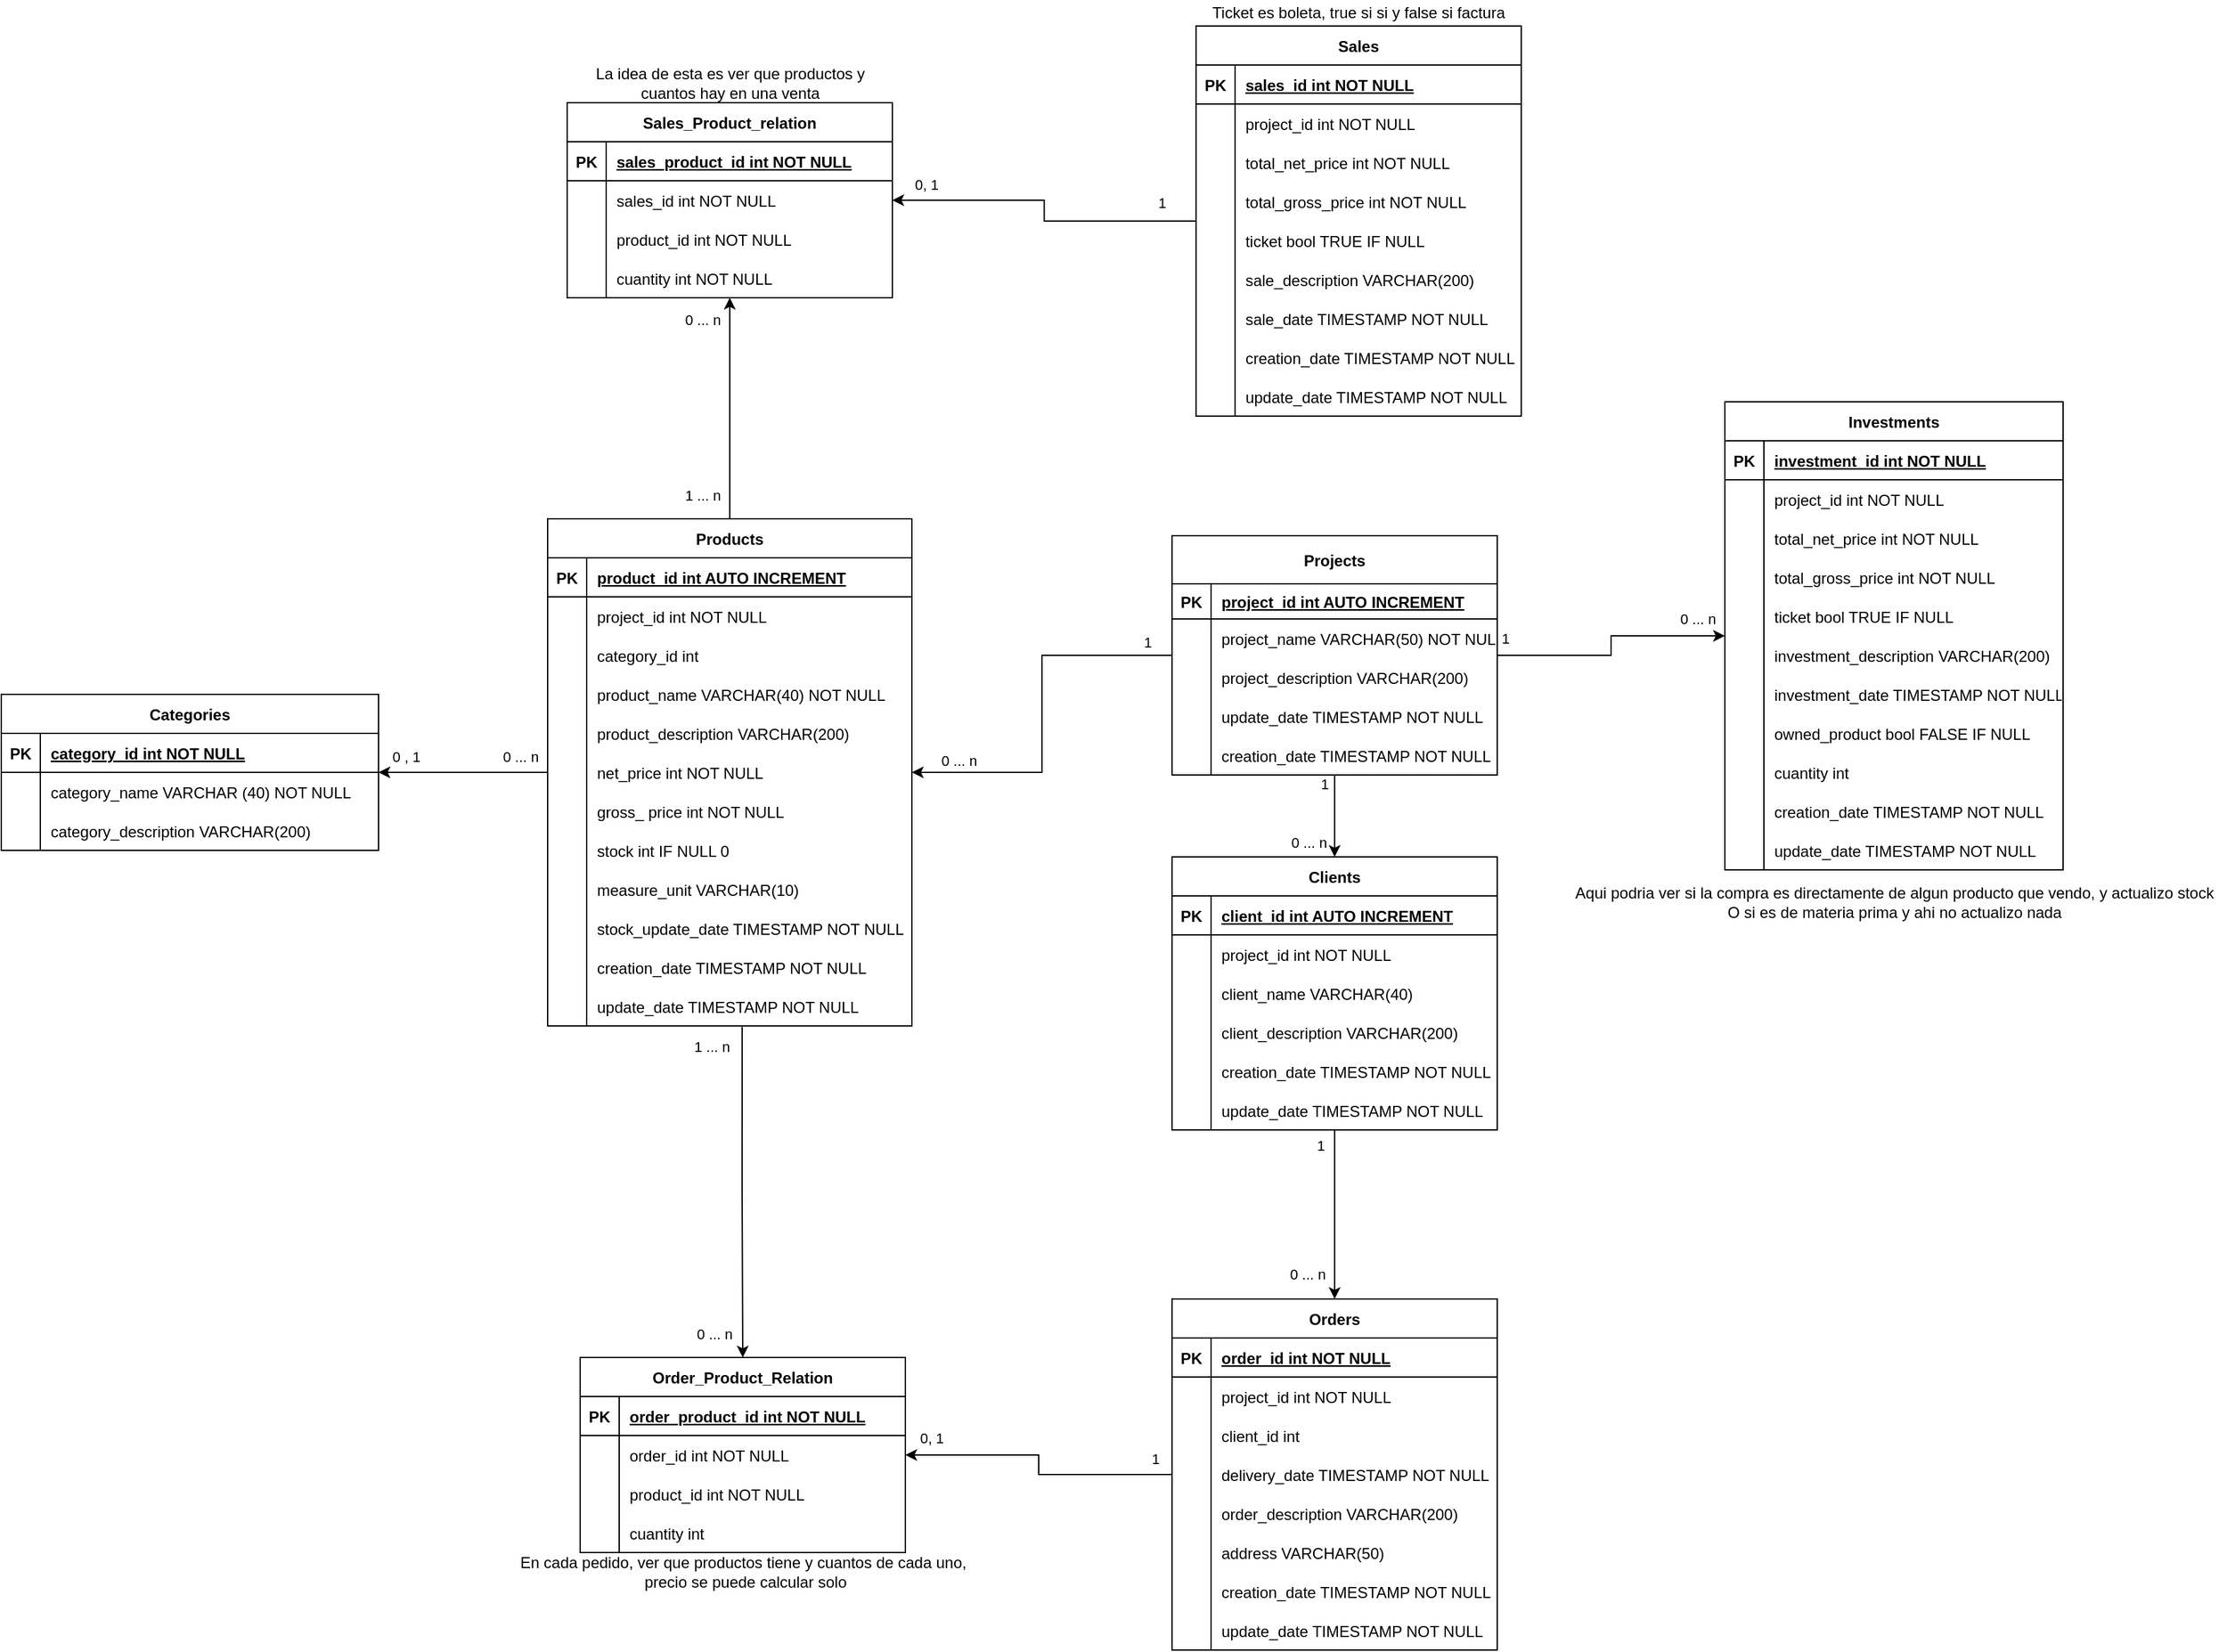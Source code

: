 <mxfile version="17.2.4" type="device"><diagram id="R2lEEEUBdFMjLlhIrx00" name="Page-1"><mxGraphModel dx="2272" dy="1862" grid="1" gridSize="10" guides="1" tooltips="1" connect="1" arrows="1" fold="1" page="1" pageScale="1" pageWidth="850" pageHeight="1100" math="0" shadow="0" extFonts="Permanent Marker^https://fonts.googleapis.com/css?family=Permanent+Marker"><root><mxCell id="0"/><mxCell id="1" parent="0"/><mxCell id="iVI3VPQTldSKQa7IGXuI-13" style="edgeStyle=orthogonalEdgeStyle;rounded=0;orthogonalLoop=1;jettySize=auto;html=1;" parent="1" source="C-vyLk0tnHw3VtMMgP7b-2" target="-VguOQ63bj7KJnAizdoo-13" edge="1"><mxGeometry relative="1" as="geometry"/></mxCell><mxCell id="iVI3VPQTldSKQa7IGXuI-14" value="0 , 1" style="edgeLabel;html=1;align=center;verticalAlign=middle;resizable=0;points=[];" parent="iVI3VPQTldSKQa7IGXuI-13" vertex="1" connectable="0"><mxGeometry x="0.723" relative="1" as="geometry"><mxPoint x="3" y="-12" as="offset"/></mxGeometry></mxCell><mxCell id="iVI3VPQTldSKQa7IGXuI-15" value="0 ... n" style="edgeLabel;html=1;align=center;verticalAlign=middle;resizable=0;points=[];" parent="iVI3VPQTldSKQa7IGXuI-13" vertex="1" connectable="0"><mxGeometry x="-0.692" relative="1" as="geometry"><mxPoint x="-1" y="-12" as="offset"/></mxGeometry></mxCell><mxCell id="iVI3VPQTldSKQa7IGXuI-41" style="edgeStyle=orthogonalEdgeStyle;rounded=0;orthogonalLoop=1;jettySize=auto;html=1;" parent="1" source="C-vyLk0tnHw3VtMMgP7b-2" target="-VguOQ63bj7KJnAizdoo-39" edge="1"><mxGeometry relative="1" as="geometry"/></mxCell><mxCell id="iVI3VPQTldSKQa7IGXuI-42" value="0 ... n" style="edgeLabel;html=1;align=center;verticalAlign=middle;resizable=0;points=[];" parent="iVI3VPQTldSKQa7IGXuI-41" vertex="1" connectable="0"><mxGeometry x="0.697" y="1" relative="1" as="geometry"><mxPoint x="-20" y="-9" as="offset"/></mxGeometry></mxCell><mxCell id="iVI3VPQTldSKQa7IGXuI-43" value="1 ... n" style="edgeLabel;html=1;align=center;verticalAlign=middle;resizable=0;points=[];" parent="iVI3VPQTldSKQa7IGXuI-41" vertex="1" connectable="0"><mxGeometry x="-0.7" y="2" relative="1" as="geometry"><mxPoint x="-19" y="7" as="offset"/></mxGeometry></mxCell><mxCell id="C-vyLk0tnHw3VtMMgP7b-2" value="Products" style="shape=table;startSize=30;container=1;collapsible=1;childLayout=tableLayout;fixedRows=1;rowLines=0;fontStyle=1;align=center;resizeLast=1;" parent="1" vertex="1"><mxGeometry x="40" y="-200" width="280" height="390" as="geometry"/></mxCell><mxCell id="C-vyLk0tnHw3VtMMgP7b-3" value="" style="shape=partialRectangle;collapsible=0;dropTarget=0;pointerEvents=0;fillColor=none;points=[[0,0.5],[1,0.5]];portConstraint=eastwest;top=0;left=0;right=0;bottom=1;" parent="C-vyLk0tnHw3VtMMgP7b-2" vertex="1"><mxGeometry y="30" width="280" height="30" as="geometry"/></mxCell><mxCell id="C-vyLk0tnHw3VtMMgP7b-4" value="PK" style="shape=partialRectangle;overflow=hidden;connectable=0;fillColor=none;top=0;left=0;bottom=0;right=0;fontStyle=1;" parent="C-vyLk0tnHw3VtMMgP7b-3" vertex="1"><mxGeometry width="30" height="30" as="geometry"><mxRectangle width="30" height="30" as="alternateBounds"/></mxGeometry></mxCell><mxCell id="C-vyLk0tnHw3VtMMgP7b-5" value="product_id int AUTO INCREMENT" style="shape=partialRectangle;overflow=hidden;connectable=0;fillColor=none;top=0;left=0;bottom=0;right=0;align=left;spacingLeft=6;fontStyle=5;" parent="C-vyLk0tnHw3VtMMgP7b-3" vertex="1"><mxGeometry x="30" width="250" height="30" as="geometry"><mxRectangle width="250" height="30" as="alternateBounds"/></mxGeometry></mxCell><mxCell id="iVI3VPQTldSKQa7IGXuI-16" style="shape=partialRectangle;collapsible=0;dropTarget=0;pointerEvents=0;fillColor=none;points=[[0,0.5],[1,0.5]];portConstraint=eastwest;top=0;left=0;right=0;bottom=0;" parent="C-vyLk0tnHw3VtMMgP7b-2" vertex="1"><mxGeometry y="60" width="280" height="30" as="geometry"/></mxCell><mxCell id="iVI3VPQTldSKQa7IGXuI-17" style="shape=partialRectangle;overflow=hidden;connectable=0;fillColor=none;top=0;left=0;bottom=0;right=0;" parent="iVI3VPQTldSKQa7IGXuI-16" vertex="1"><mxGeometry width="30" height="30" as="geometry"><mxRectangle width="30" height="30" as="alternateBounds"/></mxGeometry></mxCell><mxCell id="iVI3VPQTldSKQa7IGXuI-18" value="project_id int NOT NULL" style="shape=partialRectangle;overflow=hidden;connectable=0;fillColor=none;top=0;left=0;bottom=0;right=0;align=left;spacingLeft=6;" parent="iVI3VPQTldSKQa7IGXuI-16" vertex="1"><mxGeometry x="30" width="250" height="30" as="geometry"><mxRectangle width="250" height="30" as="alternateBounds"/></mxGeometry></mxCell><mxCell id="-VguOQ63bj7KJnAizdoo-7" style="shape=partialRectangle;collapsible=0;dropTarget=0;pointerEvents=0;fillColor=none;points=[[0,0.5],[1,0.5]];portConstraint=eastwest;top=0;left=0;right=0;bottom=0;" parent="C-vyLk0tnHw3VtMMgP7b-2" vertex="1"><mxGeometry y="90" width="280" height="30" as="geometry"/></mxCell><mxCell id="-VguOQ63bj7KJnAizdoo-8" style="shape=partialRectangle;overflow=hidden;connectable=0;fillColor=none;top=0;left=0;bottom=0;right=0;" parent="-VguOQ63bj7KJnAizdoo-7" vertex="1"><mxGeometry width="30" height="30" as="geometry"><mxRectangle width="30" height="30" as="alternateBounds"/></mxGeometry></mxCell><mxCell id="-VguOQ63bj7KJnAizdoo-9" value="category_id int" style="shape=partialRectangle;overflow=hidden;connectable=0;fillColor=none;top=0;left=0;bottom=0;right=0;align=left;spacingLeft=6;" parent="-VguOQ63bj7KJnAizdoo-7" vertex="1"><mxGeometry x="30" width="250" height="30" as="geometry"><mxRectangle width="250" height="30" as="alternateBounds"/></mxGeometry></mxCell><mxCell id="C-vyLk0tnHw3VtMMgP7b-6" value="" style="shape=partialRectangle;collapsible=0;dropTarget=0;pointerEvents=0;fillColor=none;points=[[0,0.5],[1,0.5]];portConstraint=eastwest;top=0;left=0;right=0;bottom=0;" parent="C-vyLk0tnHw3VtMMgP7b-2" vertex="1"><mxGeometry y="120" width="280" height="30" as="geometry"/></mxCell><mxCell id="C-vyLk0tnHw3VtMMgP7b-7" value="" style="shape=partialRectangle;overflow=hidden;connectable=0;fillColor=none;top=0;left=0;bottom=0;right=0;" parent="C-vyLk0tnHw3VtMMgP7b-6" vertex="1"><mxGeometry width="30" height="30" as="geometry"><mxRectangle width="30" height="30" as="alternateBounds"/></mxGeometry></mxCell><mxCell id="C-vyLk0tnHw3VtMMgP7b-8" value="product_name VARCHAR(40) NOT NULL" style="shape=partialRectangle;overflow=hidden;connectable=0;fillColor=none;top=0;left=0;bottom=0;right=0;align=left;spacingLeft=6;" parent="C-vyLk0tnHw3VtMMgP7b-6" vertex="1"><mxGeometry x="30" width="250" height="30" as="geometry"><mxRectangle width="250" height="30" as="alternateBounds"/></mxGeometry></mxCell><mxCell id="-VguOQ63bj7KJnAizdoo-36" style="shape=partialRectangle;collapsible=0;dropTarget=0;pointerEvents=0;fillColor=none;points=[[0,0.5],[1,0.5]];portConstraint=eastwest;top=0;left=0;right=0;bottom=0;" parent="C-vyLk0tnHw3VtMMgP7b-2" vertex="1"><mxGeometry y="150" width="280" height="30" as="geometry"/></mxCell><mxCell id="-VguOQ63bj7KJnAizdoo-37" style="shape=partialRectangle;overflow=hidden;connectable=0;fillColor=none;top=0;left=0;bottom=0;right=0;" parent="-VguOQ63bj7KJnAizdoo-36" vertex="1"><mxGeometry width="30" height="30" as="geometry"><mxRectangle width="30" height="30" as="alternateBounds"/></mxGeometry></mxCell><mxCell id="-VguOQ63bj7KJnAizdoo-38" value="product_description VARCHAR(200)" style="shape=partialRectangle;overflow=hidden;connectable=0;fillColor=none;top=0;left=0;bottom=0;right=0;align=left;spacingLeft=6;" parent="-VguOQ63bj7KJnAizdoo-36" vertex="1"><mxGeometry x="30" width="250" height="30" as="geometry"><mxRectangle width="250" height="30" as="alternateBounds"/></mxGeometry></mxCell><mxCell id="C-vyLk0tnHw3VtMMgP7b-9" value="" style="shape=partialRectangle;collapsible=0;dropTarget=0;pointerEvents=0;fillColor=none;points=[[0,0.5],[1,0.5]];portConstraint=eastwest;top=0;left=0;right=0;bottom=0;" parent="C-vyLk0tnHw3VtMMgP7b-2" vertex="1"><mxGeometry y="180" width="280" height="30" as="geometry"/></mxCell><mxCell id="C-vyLk0tnHw3VtMMgP7b-10" value="" style="shape=partialRectangle;overflow=hidden;connectable=0;fillColor=none;top=0;left=0;bottom=0;right=0;" parent="C-vyLk0tnHw3VtMMgP7b-9" vertex="1"><mxGeometry width="30" height="30" as="geometry"><mxRectangle width="30" height="30" as="alternateBounds"/></mxGeometry></mxCell><mxCell id="C-vyLk0tnHw3VtMMgP7b-11" value="net_price int NOT NULL" style="shape=partialRectangle;overflow=hidden;connectable=0;fillColor=none;top=0;left=0;bottom=0;right=0;align=left;spacingLeft=6;" parent="C-vyLk0tnHw3VtMMgP7b-9" vertex="1"><mxGeometry x="30" width="250" height="30" as="geometry"><mxRectangle width="250" height="30" as="alternateBounds"/></mxGeometry></mxCell><mxCell id="-VguOQ63bj7KJnAizdoo-10" style="shape=partialRectangle;collapsible=0;dropTarget=0;pointerEvents=0;fillColor=none;points=[[0,0.5],[1,0.5]];portConstraint=eastwest;top=0;left=0;right=0;bottom=0;" parent="C-vyLk0tnHw3VtMMgP7b-2" vertex="1"><mxGeometry y="210" width="280" height="30" as="geometry"/></mxCell><mxCell id="-VguOQ63bj7KJnAizdoo-11" style="shape=partialRectangle;overflow=hidden;connectable=0;fillColor=none;top=0;left=0;bottom=0;right=0;" parent="-VguOQ63bj7KJnAizdoo-10" vertex="1"><mxGeometry width="30" height="30" as="geometry"><mxRectangle width="30" height="30" as="alternateBounds"/></mxGeometry></mxCell><mxCell id="-VguOQ63bj7KJnAizdoo-12" value="gross_ price int NOT NULL" style="shape=partialRectangle;overflow=hidden;connectable=0;fillColor=none;top=0;left=0;bottom=0;right=0;align=left;spacingLeft=6;" parent="-VguOQ63bj7KJnAizdoo-10" vertex="1"><mxGeometry x="30" width="250" height="30" as="geometry"><mxRectangle width="250" height="30" as="alternateBounds"/></mxGeometry></mxCell><mxCell id="-VguOQ63bj7KJnAizdoo-4" style="shape=partialRectangle;collapsible=0;dropTarget=0;pointerEvents=0;fillColor=none;points=[[0,0.5],[1,0.5]];portConstraint=eastwest;top=0;left=0;right=0;bottom=0;" parent="C-vyLk0tnHw3VtMMgP7b-2" vertex="1"><mxGeometry y="240" width="280" height="30" as="geometry"/></mxCell><mxCell id="-VguOQ63bj7KJnAizdoo-5" style="shape=partialRectangle;overflow=hidden;connectable=0;fillColor=none;top=0;left=0;bottom=0;right=0;" parent="-VguOQ63bj7KJnAizdoo-4" vertex="1"><mxGeometry width="30" height="30" as="geometry"><mxRectangle width="30" height="30" as="alternateBounds"/></mxGeometry></mxCell><mxCell id="-VguOQ63bj7KJnAizdoo-6" value="stock int IF NULL 0" style="shape=partialRectangle;overflow=hidden;connectable=0;fillColor=none;top=0;left=0;bottom=0;right=0;align=left;spacingLeft=6;" parent="-VguOQ63bj7KJnAizdoo-4" vertex="1"><mxGeometry x="30" width="250" height="30" as="geometry"><mxRectangle width="250" height="30" as="alternateBounds"/></mxGeometry></mxCell><mxCell id="iVI3VPQTldSKQa7IGXuI-1" style="shape=partialRectangle;collapsible=0;dropTarget=0;pointerEvents=0;fillColor=none;points=[[0,0.5],[1,0.5]];portConstraint=eastwest;top=0;left=0;right=0;bottom=0;" parent="C-vyLk0tnHw3VtMMgP7b-2" vertex="1"><mxGeometry y="270" width="280" height="30" as="geometry"/></mxCell><mxCell id="iVI3VPQTldSKQa7IGXuI-2" style="shape=partialRectangle;overflow=hidden;connectable=0;fillColor=none;top=0;left=0;bottom=0;right=0;" parent="iVI3VPQTldSKQa7IGXuI-1" vertex="1"><mxGeometry width="30" height="30" as="geometry"><mxRectangle width="30" height="30" as="alternateBounds"/></mxGeometry></mxCell><mxCell id="iVI3VPQTldSKQa7IGXuI-3" value="measure_unit VARCHAR(10) " style="shape=partialRectangle;overflow=hidden;connectable=0;fillColor=none;top=0;left=0;bottom=0;right=0;align=left;spacingLeft=6;" parent="iVI3VPQTldSKQa7IGXuI-1" vertex="1"><mxGeometry x="30" width="250" height="30" as="geometry"><mxRectangle width="250" height="30" as="alternateBounds"/></mxGeometry></mxCell><mxCell id="iVI3VPQTldSKQa7IGXuI-4" style="shape=partialRectangle;collapsible=0;dropTarget=0;pointerEvents=0;fillColor=none;points=[[0,0.5],[1,0.5]];portConstraint=eastwest;top=0;left=0;right=0;bottom=0;" parent="C-vyLk0tnHw3VtMMgP7b-2" vertex="1"><mxGeometry y="300" width="280" height="30" as="geometry"/></mxCell><mxCell id="iVI3VPQTldSKQa7IGXuI-5" style="shape=partialRectangle;overflow=hidden;connectable=0;fillColor=none;top=0;left=0;bottom=0;right=0;" parent="iVI3VPQTldSKQa7IGXuI-4" vertex="1"><mxGeometry width="30" height="30" as="geometry"><mxRectangle width="30" height="30" as="alternateBounds"/></mxGeometry></mxCell><mxCell id="iVI3VPQTldSKQa7IGXuI-6" value="stock_update_date TIMESTAMP NOT NULL" style="shape=partialRectangle;overflow=hidden;connectable=0;fillColor=none;top=0;left=0;bottom=0;right=0;align=left;spacingLeft=6;" parent="iVI3VPQTldSKQa7IGXuI-4" vertex="1"><mxGeometry x="30" width="250" height="30" as="geometry"><mxRectangle width="250" height="30" as="alternateBounds"/></mxGeometry></mxCell><mxCell id="-VguOQ63bj7KJnAizdoo-24" style="shape=partialRectangle;collapsible=0;dropTarget=0;pointerEvents=0;fillColor=none;points=[[0,0.5],[1,0.5]];portConstraint=eastwest;top=0;left=0;right=0;bottom=0;" parent="C-vyLk0tnHw3VtMMgP7b-2" vertex="1"><mxGeometry y="330" width="280" height="30" as="geometry"/></mxCell><mxCell id="-VguOQ63bj7KJnAizdoo-25" style="shape=partialRectangle;overflow=hidden;connectable=0;fillColor=none;top=0;left=0;bottom=0;right=0;" parent="-VguOQ63bj7KJnAizdoo-24" vertex="1"><mxGeometry width="30" height="30" as="geometry"><mxRectangle width="30" height="30" as="alternateBounds"/></mxGeometry></mxCell><mxCell id="-VguOQ63bj7KJnAizdoo-26" value="creation_date TIMESTAMP NOT NULL" style="shape=partialRectangle;overflow=hidden;connectable=0;fillColor=none;top=0;left=0;bottom=0;right=0;align=left;spacingLeft=6;" parent="-VguOQ63bj7KJnAizdoo-24" vertex="1"><mxGeometry x="30" width="250" height="30" as="geometry"><mxRectangle width="250" height="30" as="alternateBounds"/></mxGeometry></mxCell><mxCell id="-VguOQ63bj7KJnAizdoo-27" style="shape=partialRectangle;collapsible=0;dropTarget=0;pointerEvents=0;fillColor=none;points=[[0,0.5],[1,0.5]];portConstraint=eastwest;top=0;left=0;right=0;bottom=0;" parent="C-vyLk0tnHw3VtMMgP7b-2" vertex="1"><mxGeometry y="360" width="280" height="30" as="geometry"/></mxCell><mxCell id="-VguOQ63bj7KJnAizdoo-28" style="shape=partialRectangle;overflow=hidden;connectable=0;fillColor=none;top=0;left=0;bottom=0;right=0;" parent="-VguOQ63bj7KJnAizdoo-27" vertex="1"><mxGeometry width="30" height="30" as="geometry"><mxRectangle width="30" height="30" as="alternateBounds"/></mxGeometry></mxCell><mxCell id="-VguOQ63bj7KJnAizdoo-29" value="update_date TIMESTAMP NOT NULL" style="shape=partialRectangle;overflow=hidden;connectable=0;fillColor=none;top=0;left=0;bottom=0;right=0;align=left;spacingLeft=6;" parent="-VguOQ63bj7KJnAizdoo-27" vertex="1"><mxGeometry x="30" width="250" height="30" as="geometry"><mxRectangle width="250" height="30" as="alternateBounds"/></mxGeometry></mxCell><mxCell id="C-vyLk0tnHw3VtMMgP7b-13" value="Investments" style="shape=table;startSize=30;container=1;collapsible=1;childLayout=tableLayout;fixedRows=1;rowLines=0;fontStyle=1;align=center;resizeLast=1;" parent="1" vertex="1"><mxGeometry x="945" y="-290" width="260" height="360" as="geometry"/></mxCell><mxCell id="C-vyLk0tnHw3VtMMgP7b-14" value="" style="shape=partialRectangle;collapsible=0;dropTarget=0;pointerEvents=0;fillColor=none;points=[[0,0.5],[1,0.5]];portConstraint=eastwest;top=0;left=0;right=0;bottom=1;" parent="C-vyLk0tnHw3VtMMgP7b-13" vertex="1"><mxGeometry y="30" width="260" height="30" as="geometry"/></mxCell><mxCell id="C-vyLk0tnHw3VtMMgP7b-15" value="PK" style="shape=partialRectangle;overflow=hidden;connectable=0;fillColor=none;top=0;left=0;bottom=0;right=0;fontStyle=1;" parent="C-vyLk0tnHw3VtMMgP7b-14" vertex="1"><mxGeometry width="30" height="30" as="geometry"><mxRectangle width="30" height="30" as="alternateBounds"/></mxGeometry></mxCell><mxCell id="C-vyLk0tnHw3VtMMgP7b-16" value="investment_id int NOT NULL " style="shape=partialRectangle;overflow=hidden;connectable=0;fillColor=none;top=0;left=0;bottom=0;right=0;align=left;spacingLeft=6;fontStyle=5;" parent="C-vyLk0tnHw3VtMMgP7b-14" vertex="1"><mxGeometry x="30" width="230" height="30" as="geometry"><mxRectangle width="230" height="30" as="alternateBounds"/></mxGeometry></mxCell><mxCell id="iVI3VPQTldSKQa7IGXuI-22" style="shape=partialRectangle;collapsible=0;dropTarget=0;pointerEvents=0;fillColor=none;points=[[0,0.5],[1,0.5]];portConstraint=eastwest;top=0;left=0;right=0;bottom=0;" parent="C-vyLk0tnHw3VtMMgP7b-13" vertex="1"><mxGeometry y="60" width="260" height="30" as="geometry"/></mxCell><mxCell id="iVI3VPQTldSKQa7IGXuI-23" style="shape=partialRectangle;overflow=hidden;connectable=0;fillColor=none;top=0;left=0;bottom=0;right=0;" parent="iVI3VPQTldSKQa7IGXuI-22" vertex="1"><mxGeometry width="30" height="30" as="geometry"><mxRectangle width="30" height="30" as="alternateBounds"/></mxGeometry></mxCell><mxCell id="iVI3VPQTldSKQa7IGXuI-24" value="project_id int NOT NULL" style="shape=partialRectangle;overflow=hidden;connectable=0;fillColor=none;top=0;left=0;bottom=0;right=0;align=left;spacingLeft=6;" parent="iVI3VPQTldSKQa7IGXuI-22" vertex="1"><mxGeometry x="30" width="230" height="30" as="geometry"><mxRectangle width="230" height="30" as="alternateBounds"/></mxGeometry></mxCell><mxCell id="C-vyLk0tnHw3VtMMgP7b-17" value="" style="shape=partialRectangle;collapsible=0;dropTarget=0;pointerEvents=0;fillColor=none;points=[[0,0.5],[1,0.5]];portConstraint=eastwest;top=0;left=0;right=0;bottom=0;" parent="C-vyLk0tnHw3VtMMgP7b-13" vertex="1"><mxGeometry y="90" width="260" height="30" as="geometry"/></mxCell><mxCell id="C-vyLk0tnHw3VtMMgP7b-18" value="" style="shape=partialRectangle;overflow=hidden;connectable=0;fillColor=none;top=0;left=0;bottom=0;right=0;" parent="C-vyLk0tnHw3VtMMgP7b-17" vertex="1"><mxGeometry width="30" height="30" as="geometry"><mxRectangle width="30" height="30" as="alternateBounds"/></mxGeometry></mxCell><mxCell id="C-vyLk0tnHw3VtMMgP7b-19" value="total_net_price int NOT NULL" style="shape=partialRectangle;overflow=hidden;connectable=0;fillColor=none;top=0;left=0;bottom=0;right=0;align=left;spacingLeft=6;" parent="C-vyLk0tnHw3VtMMgP7b-17" vertex="1"><mxGeometry x="30" width="230" height="30" as="geometry"><mxRectangle width="230" height="30" as="alternateBounds"/></mxGeometry></mxCell><mxCell id="C-vyLk0tnHw3VtMMgP7b-20" value="" style="shape=partialRectangle;collapsible=0;dropTarget=0;pointerEvents=0;fillColor=none;points=[[0,0.5],[1,0.5]];portConstraint=eastwest;top=0;left=0;right=0;bottom=0;" parent="C-vyLk0tnHw3VtMMgP7b-13" vertex="1"><mxGeometry y="120" width="260" height="30" as="geometry"/></mxCell><mxCell id="C-vyLk0tnHw3VtMMgP7b-21" value="" style="shape=partialRectangle;overflow=hidden;connectable=0;fillColor=none;top=0;left=0;bottom=0;right=0;" parent="C-vyLk0tnHw3VtMMgP7b-20" vertex="1"><mxGeometry width="30" height="30" as="geometry"><mxRectangle width="30" height="30" as="alternateBounds"/></mxGeometry></mxCell><mxCell id="C-vyLk0tnHw3VtMMgP7b-22" value="total_gross_price int NOT NULL " style="shape=partialRectangle;overflow=hidden;connectable=0;fillColor=none;top=0;left=0;bottom=0;right=0;align=left;spacingLeft=6;" parent="C-vyLk0tnHw3VtMMgP7b-20" vertex="1"><mxGeometry x="30" width="230" height="30" as="geometry"><mxRectangle width="230" height="30" as="alternateBounds"/></mxGeometry></mxCell><mxCell id="-VguOQ63bj7KJnAizdoo-96" style="shape=partialRectangle;collapsible=0;dropTarget=0;pointerEvents=0;fillColor=none;points=[[0,0.5],[1,0.5]];portConstraint=eastwest;top=0;left=0;right=0;bottom=0;" parent="C-vyLk0tnHw3VtMMgP7b-13" vertex="1"><mxGeometry y="150" width="260" height="30" as="geometry"/></mxCell><mxCell id="-VguOQ63bj7KJnAizdoo-97" style="shape=partialRectangle;overflow=hidden;connectable=0;fillColor=none;top=0;left=0;bottom=0;right=0;" parent="-VguOQ63bj7KJnAizdoo-96" vertex="1"><mxGeometry width="30" height="30" as="geometry"><mxRectangle width="30" height="30" as="alternateBounds"/></mxGeometry></mxCell><mxCell id="-VguOQ63bj7KJnAizdoo-98" value="ticket bool TRUE IF NULL" style="shape=partialRectangle;overflow=hidden;connectable=0;fillColor=none;top=0;left=0;bottom=0;right=0;align=left;spacingLeft=6;" parent="-VguOQ63bj7KJnAizdoo-96" vertex="1"><mxGeometry x="30" width="230" height="30" as="geometry"><mxRectangle width="230" height="30" as="alternateBounds"/></mxGeometry></mxCell><mxCell id="-VguOQ63bj7KJnAizdoo-99" style="shape=partialRectangle;collapsible=0;dropTarget=0;pointerEvents=0;fillColor=none;points=[[0,0.5],[1,0.5]];portConstraint=eastwest;top=0;left=0;right=0;bottom=0;" parent="C-vyLk0tnHw3VtMMgP7b-13" vertex="1"><mxGeometry y="180" width="260" height="30" as="geometry"/></mxCell><mxCell id="-VguOQ63bj7KJnAizdoo-100" style="shape=partialRectangle;overflow=hidden;connectable=0;fillColor=none;top=0;left=0;bottom=0;right=0;" parent="-VguOQ63bj7KJnAizdoo-99" vertex="1"><mxGeometry width="30" height="30" as="geometry"><mxRectangle width="30" height="30" as="alternateBounds"/></mxGeometry></mxCell><mxCell id="-VguOQ63bj7KJnAizdoo-101" value="investment_description VARCHAR(200)" style="shape=partialRectangle;overflow=hidden;connectable=0;fillColor=none;top=0;left=0;bottom=0;right=0;align=left;spacingLeft=6;" parent="-VguOQ63bj7KJnAizdoo-99" vertex="1"><mxGeometry x="30" width="230" height="30" as="geometry"><mxRectangle width="230" height="30" as="alternateBounds"/></mxGeometry></mxCell><mxCell id="-VguOQ63bj7KJnAizdoo-108" style="shape=partialRectangle;collapsible=0;dropTarget=0;pointerEvents=0;fillColor=none;points=[[0,0.5],[1,0.5]];portConstraint=eastwest;top=0;left=0;right=0;bottom=0;" parent="C-vyLk0tnHw3VtMMgP7b-13" vertex="1"><mxGeometry y="210" width="260" height="30" as="geometry"/></mxCell><mxCell id="-VguOQ63bj7KJnAizdoo-109" style="shape=partialRectangle;overflow=hidden;connectable=0;fillColor=none;top=0;left=0;bottom=0;right=0;" parent="-VguOQ63bj7KJnAizdoo-108" vertex="1"><mxGeometry width="30" height="30" as="geometry"><mxRectangle width="30" height="30" as="alternateBounds"/></mxGeometry></mxCell><mxCell id="-VguOQ63bj7KJnAizdoo-110" value="investment_date TIMESTAMP NOT NULL" style="shape=partialRectangle;overflow=hidden;connectable=0;fillColor=none;top=0;left=0;bottom=0;right=0;align=left;spacingLeft=6;" parent="-VguOQ63bj7KJnAizdoo-108" vertex="1"><mxGeometry x="30" width="230" height="30" as="geometry"><mxRectangle width="230" height="30" as="alternateBounds"/></mxGeometry></mxCell><mxCell id="-VguOQ63bj7KJnAizdoo-111" style="shape=partialRectangle;collapsible=0;dropTarget=0;pointerEvents=0;fillColor=none;points=[[0,0.5],[1,0.5]];portConstraint=eastwest;top=0;left=0;right=0;bottom=0;" parent="C-vyLk0tnHw3VtMMgP7b-13" vertex="1"><mxGeometry y="240" width="260" height="30" as="geometry"/></mxCell><mxCell id="-VguOQ63bj7KJnAizdoo-112" style="shape=partialRectangle;overflow=hidden;connectable=0;fillColor=none;top=0;left=0;bottom=0;right=0;" parent="-VguOQ63bj7KJnAizdoo-111" vertex="1"><mxGeometry width="30" height="30" as="geometry"><mxRectangle width="30" height="30" as="alternateBounds"/></mxGeometry></mxCell><mxCell id="-VguOQ63bj7KJnAizdoo-113" value="owned_product bool FALSE IF NULL" style="shape=partialRectangle;overflow=hidden;connectable=0;fillColor=none;top=0;left=0;bottom=0;right=0;align=left;spacingLeft=6;" parent="-VguOQ63bj7KJnAizdoo-111" vertex="1"><mxGeometry x="30" width="230" height="30" as="geometry"><mxRectangle width="230" height="30" as="alternateBounds"/></mxGeometry></mxCell><mxCell id="-VguOQ63bj7KJnAizdoo-114" style="shape=partialRectangle;collapsible=0;dropTarget=0;pointerEvents=0;fillColor=none;points=[[0,0.5],[1,0.5]];portConstraint=eastwest;top=0;left=0;right=0;bottom=0;" parent="C-vyLk0tnHw3VtMMgP7b-13" vertex="1"><mxGeometry y="270" width="260" height="30" as="geometry"/></mxCell><mxCell id="-VguOQ63bj7KJnAizdoo-115" style="shape=partialRectangle;overflow=hidden;connectable=0;fillColor=none;top=0;left=0;bottom=0;right=0;" parent="-VguOQ63bj7KJnAizdoo-114" vertex="1"><mxGeometry width="30" height="30" as="geometry"><mxRectangle width="30" height="30" as="alternateBounds"/></mxGeometry></mxCell><mxCell id="-VguOQ63bj7KJnAizdoo-116" value="cuantity int" style="shape=partialRectangle;overflow=hidden;connectable=0;fillColor=none;top=0;left=0;bottom=0;right=0;align=left;spacingLeft=6;" parent="-VguOQ63bj7KJnAizdoo-114" vertex="1"><mxGeometry x="30" width="230" height="30" as="geometry"><mxRectangle width="230" height="30" as="alternateBounds"/></mxGeometry></mxCell><mxCell id="-VguOQ63bj7KJnAizdoo-102" style="shape=partialRectangle;collapsible=0;dropTarget=0;pointerEvents=0;fillColor=none;points=[[0,0.5],[1,0.5]];portConstraint=eastwest;top=0;left=0;right=0;bottom=0;" parent="C-vyLk0tnHw3VtMMgP7b-13" vertex="1"><mxGeometry y="300" width="260" height="30" as="geometry"/></mxCell><mxCell id="-VguOQ63bj7KJnAizdoo-103" style="shape=partialRectangle;overflow=hidden;connectable=0;fillColor=none;top=0;left=0;bottom=0;right=0;" parent="-VguOQ63bj7KJnAizdoo-102" vertex="1"><mxGeometry width="30" height="30" as="geometry"><mxRectangle width="30" height="30" as="alternateBounds"/></mxGeometry></mxCell><mxCell id="-VguOQ63bj7KJnAizdoo-104" value="creation_date TIMESTAMP NOT NULL" style="shape=partialRectangle;overflow=hidden;connectable=0;fillColor=none;top=0;left=0;bottom=0;right=0;align=left;spacingLeft=6;" parent="-VguOQ63bj7KJnAizdoo-102" vertex="1"><mxGeometry x="30" width="230" height="30" as="geometry"><mxRectangle width="230" height="30" as="alternateBounds"/></mxGeometry></mxCell><mxCell id="-VguOQ63bj7KJnAizdoo-105" style="shape=partialRectangle;collapsible=0;dropTarget=0;pointerEvents=0;fillColor=none;points=[[0,0.5],[1,0.5]];portConstraint=eastwest;top=0;left=0;right=0;bottom=0;" parent="C-vyLk0tnHw3VtMMgP7b-13" vertex="1"><mxGeometry y="330" width="260" height="30" as="geometry"/></mxCell><mxCell id="-VguOQ63bj7KJnAizdoo-106" style="shape=partialRectangle;overflow=hidden;connectable=0;fillColor=none;top=0;left=0;bottom=0;right=0;" parent="-VguOQ63bj7KJnAizdoo-105" vertex="1"><mxGeometry width="30" height="30" as="geometry"><mxRectangle width="30" height="30" as="alternateBounds"/></mxGeometry></mxCell><mxCell id="-VguOQ63bj7KJnAizdoo-107" value="update_date TIMESTAMP NOT NULL" style="shape=partialRectangle;overflow=hidden;connectable=0;fillColor=none;top=0;left=0;bottom=0;right=0;align=left;spacingLeft=6;" parent="-VguOQ63bj7KJnAizdoo-105" vertex="1"><mxGeometry x="30" width="230" height="30" as="geometry"><mxRectangle width="230" height="30" as="alternateBounds"/></mxGeometry></mxCell><mxCell id="iVI3VPQTldSKQa7IGXuI-38" style="edgeStyle=orthogonalEdgeStyle;rounded=0;orthogonalLoop=1;jettySize=auto;html=1;" parent="1" source="RUxGUyG_RepHK6-AwPqZ-1" target="-VguOQ63bj7KJnAizdoo-39" edge="1"><mxGeometry relative="1" as="geometry"/></mxCell><mxCell id="iVI3VPQTldSKQa7IGXuI-39" value="0, 1" style="edgeLabel;html=1;align=center;verticalAlign=middle;resizable=0;points=[];" parent="iVI3VPQTldSKQa7IGXuI-38" vertex="1" connectable="0"><mxGeometry x="0.767" y="3" relative="1" as="geometry"><mxPoint x="-3" y="-15" as="offset"/></mxGeometry></mxCell><mxCell id="iVI3VPQTldSKQa7IGXuI-40" value="1" style="edgeLabel;html=1;align=center;verticalAlign=middle;resizable=0;points=[];" parent="iVI3VPQTldSKQa7IGXuI-38" vertex="1" connectable="0"><mxGeometry x="-0.718" y="-2" relative="1" as="geometry"><mxPoint x="8" y="-12" as="offset"/></mxGeometry></mxCell><mxCell id="RUxGUyG_RepHK6-AwPqZ-1" value="Sales" style="shape=table;startSize=30;container=1;collapsible=1;childLayout=tableLayout;fixedRows=1;rowLines=0;fontStyle=1;align=center;resizeLast=1;" parent="1" vertex="1"><mxGeometry x="538.45" y="-579" width="250" height="300" as="geometry"/></mxCell><mxCell id="RUxGUyG_RepHK6-AwPqZ-2" value="" style="shape=partialRectangle;collapsible=0;dropTarget=0;pointerEvents=0;fillColor=none;points=[[0,0.5],[1,0.5]];portConstraint=eastwest;top=0;left=0;right=0;bottom=1;" parent="RUxGUyG_RepHK6-AwPqZ-1" vertex="1"><mxGeometry y="30" width="250" height="30" as="geometry"/></mxCell><mxCell id="RUxGUyG_RepHK6-AwPqZ-3" value="PK" style="shape=partialRectangle;overflow=hidden;connectable=0;fillColor=none;top=0;left=0;bottom=0;right=0;fontStyle=1;" parent="RUxGUyG_RepHK6-AwPqZ-2" vertex="1"><mxGeometry width="30" height="30" as="geometry"><mxRectangle width="30" height="30" as="alternateBounds"/></mxGeometry></mxCell><mxCell id="RUxGUyG_RepHK6-AwPqZ-4" value="sales_id int NOT NULL " style="shape=partialRectangle;overflow=hidden;connectable=0;fillColor=none;top=0;left=0;bottom=0;right=0;align=left;spacingLeft=6;fontStyle=5;" parent="RUxGUyG_RepHK6-AwPqZ-2" vertex="1"><mxGeometry x="30" width="220" height="30" as="geometry"><mxRectangle width="220" height="30" as="alternateBounds"/></mxGeometry></mxCell><mxCell id="sM-nhgJYGqDxgjl-MM2J-1" style="shape=partialRectangle;collapsible=0;dropTarget=0;pointerEvents=0;fillColor=none;points=[[0,0.5],[1,0.5]];portConstraint=eastwest;top=0;left=0;right=0;bottom=0;" vertex="1" parent="RUxGUyG_RepHK6-AwPqZ-1"><mxGeometry y="60" width="250" height="30" as="geometry"/></mxCell><mxCell id="sM-nhgJYGqDxgjl-MM2J-2" style="shape=partialRectangle;overflow=hidden;connectable=0;fillColor=none;top=0;left=0;bottom=0;right=0;" vertex="1" parent="sM-nhgJYGqDxgjl-MM2J-1"><mxGeometry width="30" height="30" as="geometry"><mxRectangle width="30" height="30" as="alternateBounds"/></mxGeometry></mxCell><mxCell id="sM-nhgJYGqDxgjl-MM2J-3" value="project_id int NOT NULL" style="shape=partialRectangle;overflow=hidden;connectable=0;fillColor=none;top=0;left=0;bottom=0;right=0;align=left;spacingLeft=6;" vertex="1" parent="sM-nhgJYGqDxgjl-MM2J-1"><mxGeometry x="30" width="220" height="30" as="geometry"><mxRectangle width="220" height="30" as="alternateBounds"/></mxGeometry></mxCell><mxCell id="-VguOQ63bj7KJnAizdoo-56" style="shape=partialRectangle;collapsible=0;dropTarget=0;pointerEvents=0;fillColor=none;points=[[0,0.5],[1,0.5]];portConstraint=eastwest;top=0;left=0;right=0;bottom=0;" parent="RUxGUyG_RepHK6-AwPqZ-1" vertex="1"><mxGeometry y="90" width="250" height="30" as="geometry"/></mxCell><mxCell id="-VguOQ63bj7KJnAizdoo-57" style="shape=partialRectangle;overflow=hidden;connectable=0;fillColor=none;top=0;left=0;bottom=0;right=0;" parent="-VguOQ63bj7KJnAizdoo-56" vertex="1"><mxGeometry width="30" height="30" as="geometry"><mxRectangle width="30" height="30" as="alternateBounds"/></mxGeometry></mxCell><mxCell id="-VguOQ63bj7KJnAizdoo-58" value="total_net_price int NOT NULL" style="shape=partialRectangle;overflow=hidden;connectable=0;fillColor=none;top=0;left=0;bottom=0;right=0;align=left;spacingLeft=6;" parent="-VguOQ63bj7KJnAizdoo-56" vertex="1"><mxGeometry x="30" width="220" height="30" as="geometry"><mxRectangle width="220" height="30" as="alternateBounds"/></mxGeometry></mxCell><mxCell id="-VguOQ63bj7KJnAizdoo-59" style="shape=partialRectangle;collapsible=0;dropTarget=0;pointerEvents=0;fillColor=none;points=[[0,0.5],[1,0.5]];portConstraint=eastwest;top=0;left=0;right=0;bottom=0;" parent="RUxGUyG_RepHK6-AwPqZ-1" vertex="1"><mxGeometry y="120" width="250" height="30" as="geometry"/></mxCell><mxCell id="-VguOQ63bj7KJnAizdoo-60" style="shape=partialRectangle;overflow=hidden;connectable=0;fillColor=none;top=0;left=0;bottom=0;right=0;" parent="-VguOQ63bj7KJnAizdoo-59" vertex="1"><mxGeometry width="30" height="30" as="geometry"><mxRectangle width="30" height="30" as="alternateBounds"/></mxGeometry></mxCell><mxCell id="-VguOQ63bj7KJnAizdoo-61" value="total_gross_price int NOT NULL" style="shape=partialRectangle;overflow=hidden;connectable=0;fillColor=none;top=0;left=0;bottom=0;right=0;align=left;spacingLeft=6;" parent="-VguOQ63bj7KJnAizdoo-59" vertex="1"><mxGeometry x="30" width="220" height="30" as="geometry"><mxRectangle width="220" height="30" as="alternateBounds"/></mxGeometry></mxCell><mxCell id="-VguOQ63bj7KJnAizdoo-62" style="shape=partialRectangle;collapsible=0;dropTarget=0;pointerEvents=0;fillColor=none;points=[[0,0.5],[1,0.5]];portConstraint=eastwest;top=0;left=0;right=0;bottom=0;" parent="RUxGUyG_RepHK6-AwPqZ-1" vertex="1"><mxGeometry y="150" width="250" height="30" as="geometry"/></mxCell><mxCell id="-VguOQ63bj7KJnAizdoo-63" style="shape=partialRectangle;overflow=hidden;connectable=0;fillColor=none;top=0;left=0;bottom=0;right=0;" parent="-VguOQ63bj7KJnAizdoo-62" vertex="1"><mxGeometry width="30" height="30" as="geometry"><mxRectangle width="30" height="30" as="alternateBounds"/></mxGeometry></mxCell><mxCell id="-VguOQ63bj7KJnAizdoo-64" value="ticket bool TRUE IF NULL" style="shape=partialRectangle;overflow=hidden;connectable=0;fillColor=none;top=0;left=0;bottom=0;right=0;align=left;spacingLeft=6;" parent="-VguOQ63bj7KJnAizdoo-62" vertex="1"><mxGeometry x="30" width="220" height="30" as="geometry"><mxRectangle width="220" height="30" as="alternateBounds"/></mxGeometry></mxCell><mxCell id="-VguOQ63bj7KJnAizdoo-93" style="shape=partialRectangle;collapsible=0;dropTarget=0;pointerEvents=0;fillColor=none;points=[[0,0.5],[1,0.5]];portConstraint=eastwest;top=0;left=0;right=0;bottom=0;" parent="RUxGUyG_RepHK6-AwPqZ-1" vertex="1"><mxGeometry y="180" width="250" height="30" as="geometry"/></mxCell><mxCell id="-VguOQ63bj7KJnAizdoo-94" style="shape=partialRectangle;overflow=hidden;connectable=0;fillColor=none;top=0;left=0;bottom=0;right=0;" parent="-VguOQ63bj7KJnAizdoo-93" vertex="1"><mxGeometry width="30" height="30" as="geometry"><mxRectangle width="30" height="30" as="alternateBounds"/></mxGeometry></mxCell><mxCell id="-VguOQ63bj7KJnAizdoo-95" value="sale_description VARCHAR(200)" style="shape=partialRectangle;overflow=hidden;connectable=0;fillColor=none;top=0;left=0;bottom=0;right=0;align=left;spacingLeft=6;" parent="-VguOQ63bj7KJnAizdoo-93" vertex="1"><mxGeometry x="30" width="220" height="30" as="geometry"><mxRectangle width="220" height="30" as="alternateBounds"/></mxGeometry></mxCell><mxCell id="RUxGUyG_RepHK6-AwPqZ-5" value="" style="shape=partialRectangle;collapsible=0;dropTarget=0;pointerEvents=0;fillColor=none;points=[[0,0.5],[1,0.5]];portConstraint=eastwest;top=0;left=0;right=0;bottom=0;" parent="RUxGUyG_RepHK6-AwPqZ-1" vertex="1"><mxGeometry y="210" width="250" height="30" as="geometry"/></mxCell><mxCell id="RUxGUyG_RepHK6-AwPqZ-6" value="" style="shape=partialRectangle;overflow=hidden;connectable=0;fillColor=none;top=0;left=0;bottom=0;right=0;" parent="RUxGUyG_RepHK6-AwPqZ-5" vertex="1"><mxGeometry width="30" height="30" as="geometry"><mxRectangle width="30" height="30" as="alternateBounds"/></mxGeometry></mxCell><mxCell id="RUxGUyG_RepHK6-AwPqZ-7" value="sale_date TIMESTAMP NOT NULL" style="shape=partialRectangle;overflow=hidden;connectable=0;fillColor=none;top=0;left=0;bottom=0;right=0;align=left;spacingLeft=6;" parent="RUxGUyG_RepHK6-AwPqZ-5" vertex="1"><mxGeometry x="30" width="220" height="30" as="geometry"><mxRectangle width="220" height="30" as="alternateBounds"/></mxGeometry></mxCell><mxCell id="RUxGUyG_RepHK6-AwPqZ-8" value="" style="shape=partialRectangle;collapsible=0;dropTarget=0;pointerEvents=0;fillColor=none;points=[[0,0.5],[1,0.5]];portConstraint=eastwest;top=0;left=0;right=0;bottom=0;" parent="RUxGUyG_RepHK6-AwPqZ-1" vertex="1"><mxGeometry y="240" width="250" height="30" as="geometry"/></mxCell><mxCell id="RUxGUyG_RepHK6-AwPqZ-9" value="" style="shape=partialRectangle;overflow=hidden;connectable=0;fillColor=none;top=0;left=0;bottom=0;right=0;" parent="RUxGUyG_RepHK6-AwPqZ-8" vertex="1"><mxGeometry width="30" height="30" as="geometry"><mxRectangle width="30" height="30" as="alternateBounds"/></mxGeometry></mxCell><mxCell id="RUxGUyG_RepHK6-AwPqZ-10" value="creation_date TIMESTAMP NOT NULL" style="shape=partialRectangle;overflow=hidden;connectable=0;fillColor=none;top=0;left=0;bottom=0;right=0;align=left;spacingLeft=6;" parent="RUxGUyG_RepHK6-AwPqZ-8" vertex="1"><mxGeometry x="30" width="220" height="30" as="geometry"><mxRectangle width="220" height="30" as="alternateBounds"/></mxGeometry></mxCell><mxCell id="-VguOQ63bj7KJnAizdoo-53" style="shape=partialRectangle;collapsible=0;dropTarget=0;pointerEvents=0;fillColor=none;points=[[0,0.5],[1,0.5]];portConstraint=eastwest;top=0;left=0;right=0;bottom=0;" parent="RUxGUyG_RepHK6-AwPqZ-1" vertex="1"><mxGeometry y="270" width="250" height="30" as="geometry"/></mxCell><mxCell id="-VguOQ63bj7KJnAizdoo-54" style="shape=partialRectangle;overflow=hidden;connectable=0;fillColor=none;top=0;left=0;bottom=0;right=0;" parent="-VguOQ63bj7KJnAizdoo-53" vertex="1"><mxGeometry width="30" height="30" as="geometry"><mxRectangle width="30" height="30" as="alternateBounds"/></mxGeometry></mxCell><mxCell id="-VguOQ63bj7KJnAizdoo-55" value="update_date TIMESTAMP NOT NULL" style="shape=partialRectangle;overflow=hidden;connectable=0;fillColor=none;top=0;left=0;bottom=0;right=0;align=left;spacingLeft=6;" parent="-VguOQ63bj7KJnAizdoo-53" vertex="1"><mxGeometry x="30" width="220" height="30" as="geometry"><mxRectangle width="220" height="30" as="alternateBounds"/></mxGeometry></mxCell><mxCell id="iVI3VPQTldSKQa7IGXuI-32" style="edgeStyle=orthogonalEdgeStyle;rounded=0;orthogonalLoop=1;jettySize=auto;html=1;" parent="1" source="RUxGUyG_RepHK6-AwPqZ-11" target="-VguOQ63bj7KJnAizdoo-69" edge="1"><mxGeometry relative="1" as="geometry"/></mxCell><mxCell id="iVI3VPQTldSKQa7IGXuI-33" value="0, 1" style="edgeLabel;html=1;align=center;verticalAlign=middle;resizable=0;points=[];" parent="iVI3VPQTldSKQa7IGXuI-32" vertex="1" connectable="0"><mxGeometry x="0.844" y="-2" relative="1" as="geometry"><mxPoint x="3" y="-11" as="offset"/></mxGeometry></mxCell><mxCell id="iVI3VPQTldSKQa7IGXuI-34" value="1" style="edgeLabel;html=1;align=center;verticalAlign=middle;resizable=0;points=[];" parent="iVI3VPQTldSKQa7IGXuI-32" vertex="1" connectable="0"><mxGeometry x="-0.836" y="-3" relative="1" as="geometry"><mxPoint x="5" y="-9" as="offset"/></mxGeometry></mxCell><mxCell id="RUxGUyG_RepHK6-AwPqZ-11" value="Orders" style="shape=table;startSize=30;container=1;collapsible=1;childLayout=tableLayout;fixedRows=1;rowLines=0;fontStyle=1;align=center;resizeLast=1;" parent="1" vertex="1"><mxGeometry x="520" y="400" width="250" height="270" as="geometry"/></mxCell><mxCell id="RUxGUyG_RepHK6-AwPqZ-12" value="" style="shape=partialRectangle;collapsible=0;dropTarget=0;pointerEvents=0;fillColor=none;points=[[0,0.5],[1,0.5]];portConstraint=eastwest;top=0;left=0;right=0;bottom=1;" parent="RUxGUyG_RepHK6-AwPqZ-11" vertex="1"><mxGeometry y="30" width="250" height="30" as="geometry"/></mxCell><mxCell id="RUxGUyG_RepHK6-AwPqZ-13" value="PK" style="shape=partialRectangle;overflow=hidden;connectable=0;fillColor=none;top=0;left=0;bottom=0;right=0;fontStyle=1;" parent="RUxGUyG_RepHK6-AwPqZ-12" vertex="1"><mxGeometry width="30" height="30" as="geometry"><mxRectangle width="30" height="30" as="alternateBounds"/></mxGeometry></mxCell><mxCell id="RUxGUyG_RepHK6-AwPqZ-14" value="order_id int NOT NULL " style="shape=partialRectangle;overflow=hidden;connectable=0;fillColor=none;top=0;left=0;bottom=0;right=0;align=left;spacingLeft=6;fontStyle=5;" parent="RUxGUyG_RepHK6-AwPqZ-12" vertex="1"><mxGeometry x="30" width="220" height="30" as="geometry"><mxRectangle width="220" height="30" as="alternateBounds"/></mxGeometry></mxCell><mxCell id="sM-nhgJYGqDxgjl-MM2J-4" style="shape=partialRectangle;collapsible=0;dropTarget=0;pointerEvents=0;fillColor=none;points=[[0,0.5],[1,0.5]];portConstraint=eastwest;top=0;left=0;right=0;bottom=0;" vertex="1" parent="RUxGUyG_RepHK6-AwPqZ-11"><mxGeometry y="60" width="250" height="30" as="geometry"/></mxCell><mxCell id="sM-nhgJYGqDxgjl-MM2J-5" style="shape=partialRectangle;overflow=hidden;connectable=0;fillColor=none;top=0;left=0;bottom=0;right=0;" vertex="1" parent="sM-nhgJYGqDxgjl-MM2J-4"><mxGeometry width="30" height="30" as="geometry"><mxRectangle width="30" height="30" as="alternateBounds"/></mxGeometry></mxCell><mxCell id="sM-nhgJYGqDxgjl-MM2J-6" value="project_id int NOT NULL" style="shape=partialRectangle;overflow=hidden;connectable=0;fillColor=none;top=0;left=0;bottom=0;right=0;align=left;spacingLeft=6;" vertex="1" parent="sM-nhgJYGqDxgjl-MM2J-4"><mxGeometry x="30" width="220" height="30" as="geometry"><mxRectangle width="220" height="30" as="alternateBounds"/></mxGeometry></mxCell><mxCell id="-VguOQ63bj7KJnAizdoo-87" style="shape=partialRectangle;collapsible=0;dropTarget=0;pointerEvents=0;fillColor=none;points=[[0,0.5],[1,0.5]];portConstraint=eastwest;top=0;left=0;right=0;bottom=0;" parent="RUxGUyG_RepHK6-AwPqZ-11" vertex="1"><mxGeometry y="90" width="250" height="30" as="geometry"/></mxCell><mxCell id="-VguOQ63bj7KJnAizdoo-88" style="shape=partialRectangle;overflow=hidden;connectable=0;fillColor=none;top=0;left=0;bottom=0;right=0;" parent="-VguOQ63bj7KJnAizdoo-87" vertex="1"><mxGeometry width="30" height="30" as="geometry"><mxRectangle width="30" height="30" as="alternateBounds"/></mxGeometry></mxCell><mxCell id="-VguOQ63bj7KJnAizdoo-89" value="client_id int" style="shape=partialRectangle;overflow=hidden;connectable=0;fillColor=none;top=0;left=0;bottom=0;right=0;align=left;spacingLeft=6;" parent="-VguOQ63bj7KJnAizdoo-87" vertex="1"><mxGeometry x="30" width="220" height="30" as="geometry"><mxRectangle width="220" height="30" as="alternateBounds"/></mxGeometry></mxCell><mxCell id="RUxGUyG_RepHK6-AwPqZ-15" value="" style="shape=partialRectangle;collapsible=0;dropTarget=0;pointerEvents=0;fillColor=none;points=[[0,0.5],[1,0.5]];portConstraint=eastwest;top=0;left=0;right=0;bottom=0;" parent="RUxGUyG_RepHK6-AwPqZ-11" vertex="1"><mxGeometry y="120" width="250" height="30" as="geometry"/></mxCell><mxCell id="RUxGUyG_RepHK6-AwPqZ-16" value="" style="shape=partialRectangle;overflow=hidden;connectable=0;fillColor=none;top=0;left=0;bottom=0;right=0;" parent="RUxGUyG_RepHK6-AwPqZ-15" vertex="1"><mxGeometry width="30" height="30" as="geometry"><mxRectangle width="30" height="30" as="alternateBounds"/></mxGeometry></mxCell><mxCell id="RUxGUyG_RepHK6-AwPqZ-17" value="delivery_date TIMESTAMP NOT NULL" style="shape=partialRectangle;overflow=hidden;connectable=0;fillColor=none;top=0;left=0;bottom=0;right=0;align=left;spacingLeft=6;" parent="RUxGUyG_RepHK6-AwPqZ-15" vertex="1"><mxGeometry x="30" width="220" height="30" as="geometry"><mxRectangle width="220" height="30" as="alternateBounds"/></mxGeometry></mxCell><mxCell id="-VguOQ63bj7KJnAizdoo-84" style="shape=partialRectangle;collapsible=0;dropTarget=0;pointerEvents=0;fillColor=none;points=[[0,0.5],[1,0.5]];portConstraint=eastwest;top=0;left=0;right=0;bottom=0;" parent="RUxGUyG_RepHK6-AwPqZ-11" vertex="1"><mxGeometry y="150" width="250" height="30" as="geometry"/></mxCell><mxCell id="-VguOQ63bj7KJnAizdoo-85" style="shape=partialRectangle;overflow=hidden;connectable=0;fillColor=none;top=0;left=0;bottom=0;right=0;" parent="-VguOQ63bj7KJnAizdoo-84" vertex="1"><mxGeometry width="30" height="30" as="geometry"><mxRectangle width="30" height="30" as="alternateBounds"/></mxGeometry></mxCell><mxCell id="-VguOQ63bj7KJnAizdoo-86" value="order_description VARCHAR(200)" style="shape=partialRectangle;overflow=hidden;connectable=0;fillColor=none;top=0;left=0;bottom=0;right=0;align=left;spacingLeft=6;" parent="-VguOQ63bj7KJnAizdoo-84" vertex="1"><mxGeometry x="30" width="220" height="30" as="geometry"><mxRectangle width="220" height="30" as="alternateBounds"/></mxGeometry></mxCell><mxCell id="-VguOQ63bj7KJnAizdoo-90" style="shape=partialRectangle;collapsible=0;dropTarget=0;pointerEvents=0;fillColor=none;points=[[0,0.5],[1,0.5]];portConstraint=eastwest;top=0;left=0;right=0;bottom=0;" parent="RUxGUyG_RepHK6-AwPqZ-11" vertex="1"><mxGeometry y="180" width="250" height="30" as="geometry"/></mxCell><mxCell id="-VguOQ63bj7KJnAizdoo-91" style="shape=partialRectangle;overflow=hidden;connectable=0;fillColor=none;top=0;left=0;bottom=0;right=0;" parent="-VguOQ63bj7KJnAizdoo-90" vertex="1"><mxGeometry width="30" height="30" as="geometry"><mxRectangle width="30" height="30" as="alternateBounds"/></mxGeometry></mxCell><mxCell id="-VguOQ63bj7KJnAizdoo-92" value="address VARCHAR(50)" style="shape=partialRectangle;overflow=hidden;connectable=0;fillColor=none;top=0;left=0;bottom=0;right=0;align=left;spacingLeft=6;" parent="-VguOQ63bj7KJnAizdoo-90" vertex="1"><mxGeometry x="30" width="220" height="30" as="geometry"><mxRectangle width="220" height="30" as="alternateBounds"/></mxGeometry></mxCell><mxCell id="RUxGUyG_RepHK6-AwPqZ-18" value="" style="shape=partialRectangle;collapsible=0;dropTarget=0;pointerEvents=0;fillColor=none;points=[[0,0.5],[1,0.5]];portConstraint=eastwest;top=0;left=0;right=0;bottom=0;" parent="RUxGUyG_RepHK6-AwPqZ-11" vertex="1"><mxGeometry y="210" width="250" height="30" as="geometry"/></mxCell><mxCell id="RUxGUyG_RepHK6-AwPqZ-19" value="" style="shape=partialRectangle;overflow=hidden;connectable=0;fillColor=none;top=0;left=0;bottom=0;right=0;" parent="RUxGUyG_RepHK6-AwPqZ-18" vertex="1"><mxGeometry width="30" height="30" as="geometry"><mxRectangle width="30" height="30" as="alternateBounds"/></mxGeometry></mxCell><mxCell id="RUxGUyG_RepHK6-AwPqZ-20" value="creation_date TIMESTAMP NOT NULL" style="shape=partialRectangle;overflow=hidden;connectable=0;fillColor=none;top=0;left=0;bottom=0;right=0;align=left;spacingLeft=6;" parent="RUxGUyG_RepHK6-AwPqZ-18" vertex="1"><mxGeometry x="30" width="220" height="30" as="geometry"><mxRectangle width="220" height="30" as="alternateBounds"/></mxGeometry></mxCell><mxCell id="-VguOQ63bj7KJnAizdoo-66" style="shape=partialRectangle;collapsible=0;dropTarget=0;pointerEvents=0;fillColor=none;points=[[0,0.5],[1,0.5]];portConstraint=eastwest;top=0;left=0;right=0;bottom=0;" parent="RUxGUyG_RepHK6-AwPqZ-11" vertex="1"><mxGeometry y="240" width="250" height="30" as="geometry"/></mxCell><mxCell id="-VguOQ63bj7KJnAizdoo-67" style="shape=partialRectangle;overflow=hidden;connectable=0;fillColor=none;top=0;left=0;bottom=0;right=0;" parent="-VguOQ63bj7KJnAizdoo-66" vertex="1"><mxGeometry width="30" height="30" as="geometry"><mxRectangle width="30" height="30" as="alternateBounds"/></mxGeometry></mxCell><mxCell id="-VguOQ63bj7KJnAizdoo-68" value="update_date TIMESTAMP NOT NULL" style="shape=partialRectangle;overflow=hidden;connectable=0;fillColor=none;top=0;left=0;bottom=0;right=0;align=left;spacingLeft=6;" parent="-VguOQ63bj7KJnAizdoo-66" vertex="1"><mxGeometry x="30" width="220" height="30" as="geometry"><mxRectangle width="220" height="30" as="alternateBounds"/></mxGeometry></mxCell><mxCell id="iVI3VPQTldSKQa7IGXuI-10" style="edgeStyle=orthogonalEdgeStyle;rounded=0;orthogonalLoop=1;jettySize=auto;html=1;" parent="1" source="RUxGUyG_RepHK6-AwPqZ-41" target="RUxGUyG_RepHK6-AwPqZ-48" edge="1"><mxGeometry relative="1" as="geometry"/></mxCell><mxCell id="iVI3VPQTldSKQa7IGXuI-11" value="1" style="edgeLabel;html=1;align=center;verticalAlign=middle;resizable=0;points=[];" parent="iVI3VPQTldSKQa7IGXuI-10" vertex="1" connectable="0"><mxGeometry x="-0.732" y="-2" relative="1" as="geometry"><mxPoint x="-6" y="-2" as="offset"/></mxGeometry></mxCell><mxCell id="iVI3VPQTldSKQa7IGXuI-12" value="0 ... n" style="edgeLabel;html=1;align=center;verticalAlign=middle;resizable=0;points=[];" parent="iVI3VPQTldSKQa7IGXuI-10" vertex="1" connectable="0"><mxGeometry x="0.732" y="-2" relative="1" as="geometry"><mxPoint x="-18" y="-3" as="offset"/></mxGeometry></mxCell><mxCell id="iVI3VPQTldSKQa7IGXuI-26" style="edgeStyle=orthogonalEdgeStyle;rounded=0;orthogonalLoop=1;jettySize=auto;html=1;" parent="1" source="RUxGUyG_RepHK6-AwPqZ-41" target="C-vyLk0tnHw3VtMMgP7b-13" edge="1"><mxGeometry relative="1" as="geometry"/></mxCell><mxCell id="iVI3VPQTldSKQa7IGXuI-27" value="0 ... n" style="edgeLabel;html=1;align=center;verticalAlign=middle;resizable=0;points=[];" parent="iVI3VPQTldSKQa7IGXuI-26" vertex="1" connectable="0"><mxGeometry x="0.864" y="3" relative="1" as="geometry"><mxPoint x="-8" y="-10" as="offset"/></mxGeometry></mxCell><mxCell id="iVI3VPQTldSKQa7IGXuI-28" value="1" style="edgeLabel;html=1;align=center;verticalAlign=middle;resizable=0;points=[];" parent="iVI3VPQTldSKQa7IGXuI-26" vertex="1" connectable="0"><mxGeometry x="-0.903" y="-2" relative="1" as="geometry"><mxPoint x="-3" y="-15" as="offset"/></mxGeometry></mxCell><mxCell id="RUxGUyG_RepHK6-AwPqZ-41" value="Projects" style="shape=table;startSize=37;container=1;collapsible=1;childLayout=tableLayout;fixedRows=1;rowLines=0;fontStyle=1;align=center;resizeLast=1;" parent="1" vertex="1"><mxGeometry x="520" y="-187" width="250" height="184" as="geometry"><mxRectangle x="300" y="-50" width="80" height="30" as="alternateBounds"/></mxGeometry></mxCell><mxCell id="RUxGUyG_RepHK6-AwPqZ-42" value="" style="shape=partialRectangle;collapsible=0;dropTarget=0;pointerEvents=0;fillColor=none;points=[[0,0.5],[1,0.5]];portConstraint=eastwest;top=0;left=0;right=0;bottom=1;" parent="RUxGUyG_RepHK6-AwPqZ-41" vertex="1"><mxGeometry y="37" width="250" height="27" as="geometry"/></mxCell><mxCell id="RUxGUyG_RepHK6-AwPqZ-43" value="PK" style="shape=partialRectangle;overflow=hidden;connectable=0;fillColor=none;top=0;left=0;bottom=0;right=0;fontStyle=1;" parent="RUxGUyG_RepHK6-AwPqZ-42" vertex="1"><mxGeometry width="30" height="27" as="geometry"><mxRectangle width="30" height="27" as="alternateBounds"/></mxGeometry></mxCell><mxCell id="RUxGUyG_RepHK6-AwPqZ-44" value="project_id int AUTO INCREMENT" style="shape=partialRectangle;overflow=hidden;connectable=0;fillColor=none;top=0;left=0;bottom=0;right=0;align=left;spacingLeft=6;fontStyle=5;" parent="RUxGUyG_RepHK6-AwPqZ-42" vertex="1"><mxGeometry x="30" width="220" height="27" as="geometry"><mxRectangle width="220" height="27" as="alternateBounds"/></mxGeometry></mxCell><mxCell id="RUxGUyG_RepHK6-AwPqZ-45" value="" style="shape=partialRectangle;collapsible=0;dropTarget=0;pointerEvents=0;fillColor=none;points=[[0,0.5],[1,0.5]];portConstraint=eastwest;top=0;left=0;right=0;bottom=0;" parent="RUxGUyG_RepHK6-AwPqZ-41" vertex="1"><mxGeometry y="64" width="250" height="30" as="geometry"/></mxCell><mxCell id="RUxGUyG_RepHK6-AwPqZ-46" value="" style="shape=partialRectangle;overflow=hidden;connectable=0;fillColor=none;top=0;left=0;bottom=0;right=0;" parent="RUxGUyG_RepHK6-AwPqZ-45" vertex="1"><mxGeometry width="30" height="30" as="geometry"><mxRectangle width="30" height="30" as="alternateBounds"/></mxGeometry></mxCell><mxCell id="RUxGUyG_RepHK6-AwPqZ-47" value="project_name VARCHAR(50) NOT NULL" style="shape=partialRectangle;overflow=hidden;connectable=0;fillColor=none;top=0;left=0;bottom=0;right=0;align=left;spacingLeft=6;" parent="RUxGUyG_RepHK6-AwPqZ-45" vertex="1"><mxGeometry x="30" width="220" height="30" as="geometry"><mxRectangle width="220" height="30" as="alternateBounds"/></mxGeometry></mxCell><mxCell id="RUxGUyG_RepHK6-AwPqZ-78" style="shape=partialRectangle;collapsible=0;dropTarget=0;pointerEvents=0;fillColor=none;points=[[0,0.5],[1,0.5]];portConstraint=eastwest;top=0;left=0;right=0;bottom=0;" parent="RUxGUyG_RepHK6-AwPqZ-41" vertex="1"><mxGeometry y="94" width="250" height="30" as="geometry"/></mxCell><mxCell id="RUxGUyG_RepHK6-AwPqZ-79" style="shape=partialRectangle;overflow=hidden;connectable=0;fillColor=none;top=0;left=0;bottom=0;right=0;" parent="RUxGUyG_RepHK6-AwPqZ-78" vertex="1"><mxGeometry width="30" height="30" as="geometry"><mxRectangle width="30" height="30" as="alternateBounds"/></mxGeometry></mxCell><mxCell id="RUxGUyG_RepHK6-AwPqZ-80" value="project_description VARCHAR(200) " style="shape=partialRectangle;overflow=hidden;connectable=0;fillColor=none;top=0;left=0;bottom=0;right=0;align=left;spacingLeft=6;" parent="RUxGUyG_RepHK6-AwPqZ-78" vertex="1"><mxGeometry x="30" width="220" height="30" as="geometry"><mxRectangle width="220" height="30" as="alternateBounds"/></mxGeometry></mxCell><mxCell id="sM-nhgJYGqDxgjl-MM2J-7" style="shape=partialRectangle;collapsible=0;dropTarget=0;pointerEvents=0;fillColor=none;points=[[0,0.5],[1,0.5]];portConstraint=eastwest;top=0;left=0;right=0;bottom=0;" vertex="1" parent="RUxGUyG_RepHK6-AwPqZ-41"><mxGeometry y="124" width="250" height="30" as="geometry"/></mxCell><mxCell id="sM-nhgJYGqDxgjl-MM2J-8" style="shape=partialRectangle;overflow=hidden;connectable=0;fillColor=none;top=0;left=0;bottom=0;right=0;" vertex="1" parent="sM-nhgJYGqDxgjl-MM2J-7"><mxGeometry width="30" height="30" as="geometry"><mxRectangle width="30" height="30" as="alternateBounds"/></mxGeometry></mxCell><mxCell id="sM-nhgJYGqDxgjl-MM2J-9" value="update_date TIMESTAMP NOT NULL" style="shape=partialRectangle;overflow=hidden;connectable=0;fillColor=none;top=0;left=0;bottom=0;right=0;align=left;spacingLeft=6;" vertex="1" parent="sM-nhgJYGqDxgjl-MM2J-7"><mxGeometry x="30" width="220" height="30" as="geometry"><mxRectangle width="220" height="30" as="alternateBounds"/></mxGeometry></mxCell><mxCell id="RUxGUyG_RepHK6-AwPqZ-75" style="shape=partialRectangle;collapsible=0;dropTarget=0;pointerEvents=0;fillColor=none;points=[[0,0.5],[1,0.5]];portConstraint=eastwest;top=0;left=0;right=0;bottom=0;" parent="RUxGUyG_RepHK6-AwPqZ-41" vertex="1"><mxGeometry y="154" width="250" height="30" as="geometry"/></mxCell><mxCell id="RUxGUyG_RepHK6-AwPqZ-76" style="shape=partialRectangle;overflow=hidden;connectable=0;fillColor=none;top=0;left=0;bottom=0;right=0;" parent="RUxGUyG_RepHK6-AwPqZ-75" vertex="1"><mxGeometry width="30" height="30" as="geometry"><mxRectangle width="30" height="30" as="alternateBounds"/></mxGeometry></mxCell><mxCell id="RUxGUyG_RepHK6-AwPqZ-77" value="creation_date TIMESTAMP NOT NULL" style="shape=partialRectangle;overflow=hidden;connectable=0;fillColor=none;top=0;left=0;bottom=0;right=0;align=left;spacingLeft=6;" parent="RUxGUyG_RepHK6-AwPqZ-75" vertex="1"><mxGeometry x="30" width="220" height="30" as="geometry"><mxRectangle width="220" height="30" as="alternateBounds"/></mxGeometry></mxCell><mxCell id="iVI3VPQTldSKQa7IGXuI-29" style="edgeStyle=orthogonalEdgeStyle;rounded=0;orthogonalLoop=1;jettySize=auto;html=1;entryX=0.5;entryY=0;entryDx=0;entryDy=0;" parent="1" source="RUxGUyG_RepHK6-AwPqZ-48" target="RUxGUyG_RepHK6-AwPqZ-11" edge="1"><mxGeometry relative="1" as="geometry"/></mxCell><mxCell id="iVI3VPQTldSKQa7IGXuI-30" value="0 ... n" style="edgeLabel;html=1;align=center;verticalAlign=middle;resizable=0;points=[];" parent="iVI3VPQTldSKQa7IGXuI-29" vertex="1" connectable="0"><mxGeometry x="0.242" y="-3" relative="1" as="geometry"><mxPoint x="-18" y="30" as="offset"/></mxGeometry></mxCell><mxCell id="iVI3VPQTldSKQa7IGXuI-31" value="1" style="edgeLabel;html=1;align=center;verticalAlign=middle;resizable=0;points=[];" parent="iVI3VPQTldSKQa7IGXuI-29" vertex="1" connectable="0"><mxGeometry x="-0.277" y="3" relative="1" as="geometry"><mxPoint x="-14" y="-35" as="offset"/></mxGeometry></mxCell><mxCell id="RUxGUyG_RepHK6-AwPqZ-48" value="Clients" style="shape=table;startSize=30;container=1;collapsible=1;childLayout=tableLayout;fixedRows=1;rowLines=0;fontStyle=1;align=center;resizeLast=1;" parent="1" vertex="1"><mxGeometry x="520" y="60" width="250" height="210" as="geometry"/></mxCell><mxCell id="RUxGUyG_RepHK6-AwPqZ-49" value="" style="shape=partialRectangle;collapsible=0;dropTarget=0;pointerEvents=0;fillColor=none;points=[[0,0.5],[1,0.5]];portConstraint=eastwest;top=0;left=0;right=0;bottom=1;" parent="RUxGUyG_RepHK6-AwPqZ-48" vertex="1"><mxGeometry y="30" width="250" height="30" as="geometry"/></mxCell><mxCell id="RUxGUyG_RepHK6-AwPqZ-50" value="PK" style="shape=partialRectangle;overflow=hidden;connectable=0;fillColor=none;top=0;left=0;bottom=0;right=0;fontStyle=1;" parent="RUxGUyG_RepHK6-AwPqZ-49" vertex="1"><mxGeometry width="30" height="30" as="geometry"><mxRectangle width="30" height="30" as="alternateBounds"/></mxGeometry></mxCell><mxCell id="RUxGUyG_RepHK6-AwPqZ-51" value="client_id int AUTO INCREMENT" style="shape=partialRectangle;overflow=hidden;connectable=0;fillColor=none;top=0;left=0;bottom=0;right=0;align=left;spacingLeft=6;fontStyle=5;" parent="RUxGUyG_RepHK6-AwPqZ-49" vertex="1"><mxGeometry x="30" width="220" height="30" as="geometry"><mxRectangle width="220" height="30" as="alternateBounds"/></mxGeometry></mxCell><mxCell id="iVI3VPQTldSKQa7IGXuI-19" style="shape=partialRectangle;collapsible=0;dropTarget=0;pointerEvents=0;fillColor=none;points=[[0,0.5],[1,0.5]];portConstraint=eastwest;top=0;left=0;right=0;bottom=0;" parent="RUxGUyG_RepHK6-AwPqZ-48" vertex="1"><mxGeometry y="60" width="250" height="30" as="geometry"/></mxCell><mxCell id="iVI3VPQTldSKQa7IGXuI-20" style="shape=partialRectangle;overflow=hidden;connectable=0;fillColor=none;top=0;left=0;bottom=0;right=0;" parent="iVI3VPQTldSKQa7IGXuI-19" vertex="1"><mxGeometry width="30" height="30" as="geometry"><mxRectangle width="30" height="30" as="alternateBounds"/></mxGeometry></mxCell><mxCell id="iVI3VPQTldSKQa7IGXuI-21" value="project_id int NOT NULL" style="shape=partialRectangle;overflow=hidden;connectable=0;fillColor=none;top=0;left=0;bottom=0;right=0;align=left;spacingLeft=6;" parent="iVI3VPQTldSKQa7IGXuI-19" vertex="1"><mxGeometry x="30" width="220" height="30" as="geometry"><mxRectangle width="220" height="30" as="alternateBounds"/></mxGeometry></mxCell><mxCell id="RUxGUyG_RepHK6-AwPqZ-52" value="" style="shape=partialRectangle;collapsible=0;dropTarget=0;pointerEvents=0;fillColor=none;points=[[0,0.5],[1,0.5]];portConstraint=eastwest;top=0;left=0;right=0;bottom=0;" parent="RUxGUyG_RepHK6-AwPqZ-48" vertex="1"><mxGeometry y="90" width="250" height="30" as="geometry"/></mxCell><mxCell id="RUxGUyG_RepHK6-AwPqZ-53" value="" style="shape=partialRectangle;overflow=hidden;connectable=0;fillColor=none;top=0;left=0;bottom=0;right=0;" parent="RUxGUyG_RepHK6-AwPqZ-52" vertex="1"><mxGeometry width="30" height="30" as="geometry"><mxRectangle width="30" height="30" as="alternateBounds"/></mxGeometry></mxCell><mxCell id="RUxGUyG_RepHK6-AwPqZ-54" value="client_name VARCHAR(40) " style="shape=partialRectangle;overflow=hidden;connectable=0;fillColor=none;top=0;left=0;bottom=0;right=0;align=left;spacingLeft=6;" parent="RUxGUyG_RepHK6-AwPqZ-52" vertex="1"><mxGeometry x="30" width="220" height="30" as="geometry"><mxRectangle width="220" height="30" as="alternateBounds"/></mxGeometry></mxCell><mxCell id="RUxGUyG_RepHK6-AwPqZ-55" value="" style="shape=partialRectangle;collapsible=0;dropTarget=0;pointerEvents=0;fillColor=none;points=[[0,0.5],[1,0.5]];portConstraint=eastwest;top=0;left=0;right=0;bottom=0;" parent="RUxGUyG_RepHK6-AwPqZ-48" vertex="1"><mxGeometry y="120" width="250" height="30" as="geometry"/></mxCell><mxCell id="RUxGUyG_RepHK6-AwPqZ-56" value="" style="shape=partialRectangle;overflow=hidden;connectable=0;fillColor=none;top=0;left=0;bottom=0;right=0;" parent="RUxGUyG_RepHK6-AwPqZ-55" vertex="1"><mxGeometry width="30" height="30" as="geometry"><mxRectangle width="30" height="30" as="alternateBounds"/></mxGeometry></mxCell><mxCell id="RUxGUyG_RepHK6-AwPqZ-57" value="client_description VARCHAR(200) " style="shape=partialRectangle;overflow=hidden;connectable=0;fillColor=none;top=0;left=0;bottom=0;right=0;align=left;spacingLeft=6;" parent="RUxGUyG_RepHK6-AwPqZ-55" vertex="1"><mxGeometry x="30" width="220" height="30" as="geometry"><mxRectangle width="220" height="30" as="alternateBounds"/></mxGeometry></mxCell><mxCell id="-VguOQ63bj7KJnAizdoo-30" style="shape=partialRectangle;collapsible=0;dropTarget=0;pointerEvents=0;fillColor=none;points=[[0,0.5],[1,0.5]];portConstraint=eastwest;top=0;left=0;right=0;bottom=0;" parent="RUxGUyG_RepHK6-AwPqZ-48" vertex="1"><mxGeometry y="150" width="250" height="30" as="geometry"/></mxCell><mxCell id="-VguOQ63bj7KJnAizdoo-31" style="shape=partialRectangle;overflow=hidden;connectable=0;fillColor=none;top=0;left=0;bottom=0;right=0;" parent="-VguOQ63bj7KJnAizdoo-30" vertex="1"><mxGeometry width="30" height="30" as="geometry"><mxRectangle width="30" height="30" as="alternateBounds"/></mxGeometry></mxCell><mxCell id="-VguOQ63bj7KJnAizdoo-32" value="creation_date TIMESTAMP NOT NULL" style="shape=partialRectangle;overflow=hidden;connectable=0;fillColor=none;top=0;left=0;bottom=0;right=0;align=left;spacingLeft=6;" parent="-VguOQ63bj7KJnAizdoo-30" vertex="1"><mxGeometry x="30" width="220" height="30" as="geometry"><mxRectangle width="220" height="30" as="alternateBounds"/></mxGeometry></mxCell><mxCell id="-VguOQ63bj7KJnAizdoo-33" style="shape=partialRectangle;collapsible=0;dropTarget=0;pointerEvents=0;fillColor=none;points=[[0,0.5],[1,0.5]];portConstraint=eastwest;top=0;left=0;right=0;bottom=0;" parent="RUxGUyG_RepHK6-AwPqZ-48" vertex="1"><mxGeometry y="180" width="250" height="30" as="geometry"/></mxCell><mxCell id="-VguOQ63bj7KJnAizdoo-34" style="shape=partialRectangle;overflow=hidden;connectable=0;fillColor=none;top=0;left=0;bottom=0;right=0;" parent="-VguOQ63bj7KJnAizdoo-33" vertex="1"><mxGeometry width="30" height="30" as="geometry"><mxRectangle width="30" height="30" as="alternateBounds"/></mxGeometry></mxCell><mxCell id="-VguOQ63bj7KJnAizdoo-35" value="update_date TIMESTAMP NOT NULL" style="shape=partialRectangle;overflow=hidden;connectable=0;fillColor=none;top=0;left=0;bottom=0;right=0;align=left;spacingLeft=6;" parent="-VguOQ63bj7KJnAizdoo-33" vertex="1"><mxGeometry x="30" width="220" height="30" as="geometry"><mxRectangle width="220" height="30" as="alternateBounds"/></mxGeometry></mxCell><mxCell id="-VguOQ63bj7KJnAizdoo-13" value="Categories" style="shape=table;startSize=30;container=1;collapsible=1;childLayout=tableLayout;fixedRows=1;rowLines=0;fontStyle=1;align=center;resizeLast=1;" parent="1" vertex="1"><mxGeometry x="-380" y="-65" width="290" height="120" as="geometry"/></mxCell><mxCell id="-VguOQ63bj7KJnAizdoo-14" value="" style="shape=partialRectangle;collapsible=0;dropTarget=0;pointerEvents=0;fillColor=none;points=[[0,0.5],[1,0.5]];portConstraint=eastwest;top=0;left=0;right=0;bottom=1;" parent="-VguOQ63bj7KJnAizdoo-13" vertex="1"><mxGeometry y="30" width="290" height="30" as="geometry"/></mxCell><mxCell id="-VguOQ63bj7KJnAizdoo-15" value="PK" style="shape=partialRectangle;overflow=hidden;connectable=0;fillColor=none;top=0;left=0;bottom=0;right=0;fontStyle=1;" parent="-VguOQ63bj7KJnAizdoo-14" vertex="1"><mxGeometry width="30" height="30" as="geometry"><mxRectangle width="30" height="30" as="alternateBounds"/></mxGeometry></mxCell><mxCell id="-VguOQ63bj7KJnAizdoo-16" value="category_id int NOT NULL " style="shape=partialRectangle;overflow=hidden;connectable=0;fillColor=none;top=0;left=0;bottom=0;right=0;align=left;spacingLeft=6;fontStyle=5;" parent="-VguOQ63bj7KJnAizdoo-14" vertex="1"><mxGeometry x="30" width="260" height="30" as="geometry"><mxRectangle width="260" height="30" as="alternateBounds"/></mxGeometry></mxCell><mxCell id="-VguOQ63bj7KJnAizdoo-17" value="" style="shape=partialRectangle;collapsible=0;dropTarget=0;pointerEvents=0;fillColor=none;points=[[0,0.5],[1,0.5]];portConstraint=eastwest;top=0;left=0;right=0;bottom=0;" parent="-VguOQ63bj7KJnAizdoo-13" vertex="1"><mxGeometry y="60" width="290" height="30" as="geometry"/></mxCell><mxCell id="-VguOQ63bj7KJnAizdoo-18" value="" style="shape=partialRectangle;overflow=hidden;connectable=0;fillColor=none;top=0;left=0;bottom=0;right=0;" parent="-VguOQ63bj7KJnAizdoo-17" vertex="1"><mxGeometry width="30" height="30" as="geometry"><mxRectangle width="30" height="30" as="alternateBounds"/></mxGeometry></mxCell><mxCell id="-VguOQ63bj7KJnAizdoo-19" value="category_name VARCHAR (40) NOT NULL" style="shape=partialRectangle;overflow=hidden;connectable=0;fillColor=none;top=0;left=0;bottom=0;right=0;align=left;spacingLeft=6;" parent="-VguOQ63bj7KJnAizdoo-17" vertex="1"><mxGeometry x="30" width="260" height="30" as="geometry"><mxRectangle width="260" height="30" as="alternateBounds"/></mxGeometry></mxCell><mxCell id="-VguOQ63bj7KJnAizdoo-20" value="" style="shape=partialRectangle;collapsible=0;dropTarget=0;pointerEvents=0;fillColor=none;points=[[0,0.5],[1,0.5]];portConstraint=eastwest;top=0;left=0;right=0;bottom=0;" parent="-VguOQ63bj7KJnAizdoo-13" vertex="1"><mxGeometry y="90" width="290" height="30" as="geometry"/></mxCell><mxCell id="-VguOQ63bj7KJnAizdoo-21" value="" style="shape=partialRectangle;overflow=hidden;connectable=0;fillColor=none;top=0;left=0;bottom=0;right=0;" parent="-VguOQ63bj7KJnAizdoo-20" vertex="1"><mxGeometry width="30" height="30" as="geometry"><mxRectangle width="30" height="30" as="alternateBounds"/></mxGeometry></mxCell><mxCell id="-VguOQ63bj7KJnAizdoo-22" value="category_description VARCHAR(200)" style="shape=partialRectangle;overflow=hidden;connectable=0;fillColor=none;top=0;left=0;bottom=0;right=0;align=left;spacingLeft=6;" parent="-VguOQ63bj7KJnAizdoo-20" vertex="1"><mxGeometry x="30" width="260" height="30" as="geometry"><mxRectangle width="260" height="30" as="alternateBounds"/></mxGeometry></mxCell><mxCell id="-VguOQ63bj7KJnAizdoo-39" value="Sales_Product_relation" style="shape=table;startSize=30;container=1;collapsible=1;childLayout=tableLayout;fixedRows=1;rowLines=0;fontStyle=1;align=center;resizeLast=1;" parent="1" vertex="1"><mxGeometry x="55" y="-520" width="250" height="150" as="geometry"/></mxCell><mxCell id="-VguOQ63bj7KJnAizdoo-40" value="" style="shape=partialRectangle;collapsible=0;dropTarget=0;pointerEvents=0;fillColor=none;points=[[0,0.5],[1,0.5]];portConstraint=eastwest;top=0;left=0;right=0;bottom=1;" parent="-VguOQ63bj7KJnAizdoo-39" vertex="1"><mxGeometry y="30" width="250" height="30" as="geometry"/></mxCell><mxCell id="-VguOQ63bj7KJnAizdoo-41" value="PK" style="shape=partialRectangle;overflow=hidden;connectable=0;fillColor=none;top=0;left=0;bottom=0;right=0;fontStyle=1;" parent="-VguOQ63bj7KJnAizdoo-40" vertex="1"><mxGeometry width="30" height="30" as="geometry"><mxRectangle width="30" height="30" as="alternateBounds"/></mxGeometry></mxCell><mxCell id="-VguOQ63bj7KJnAizdoo-42" value="sales_product_id int NOT NULL " style="shape=partialRectangle;overflow=hidden;connectable=0;fillColor=none;top=0;left=0;bottom=0;right=0;align=left;spacingLeft=6;fontStyle=5;" parent="-VguOQ63bj7KJnAizdoo-40" vertex="1"><mxGeometry x="30" width="220" height="30" as="geometry"><mxRectangle width="220" height="30" as="alternateBounds"/></mxGeometry></mxCell><mxCell id="-VguOQ63bj7KJnAizdoo-43" value="" style="shape=partialRectangle;collapsible=0;dropTarget=0;pointerEvents=0;fillColor=none;points=[[0,0.5],[1,0.5]];portConstraint=eastwest;top=0;left=0;right=0;bottom=0;" parent="-VguOQ63bj7KJnAizdoo-39" vertex="1"><mxGeometry y="60" width="250" height="30" as="geometry"/></mxCell><mxCell id="-VguOQ63bj7KJnAizdoo-44" value="" style="shape=partialRectangle;overflow=hidden;connectable=0;fillColor=none;top=0;left=0;bottom=0;right=0;" parent="-VguOQ63bj7KJnAizdoo-43" vertex="1"><mxGeometry width="30" height="30" as="geometry"><mxRectangle width="30" height="30" as="alternateBounds"/></mxGeometry></mxCell><mxCell id="-VguOQ63bj7KJnAizdoo-45" value="sales_id int NOT NULL" style="shape=partialRectangle;overflow=hidden;connectable=0;fillColor=none;top=0;left=0;bottom=0;right=0;align=left;spacingLeft=6;" parent="-VguOQ63bj7KJnAizdoo-43" vertex="1"><mxGeometry x="30" width="220" height="30" as="geometry"><mxRectangle width="220" height="30" as="alternateBounds"/></mxGeometry></mxCell><mxCell id="-VguOQ63bj7KJnAizdoo-46" value="" style="shape=partialRectangle;collapsible=0;dropTarget=0;pointerEvents=0;fillColor=none;points=[[0,0.5],[1,0.5]];portConstraint=eastwest;top=0;left=0;right=0;bottom=0;" parent="-VguOQ63bj7KJnAizdoo-39" vertex="1"><mxGeometry y="90" width="250" height="30" as="geometry"/></mxCell><mxCell id="-VguOQ63bj7KJnAizdoo-47" value="" style="shape=partialRectangle;overflow=hidden;connectable=0;fillColor=none;top=0;left=0;bottom=0;right=0;" parent="-VguOQ63bj7KJnAizdoo-46" vertex="1"><mxGeometry width="30" height="30" as="geometry"><mxRectangle width="30" height="30" as="alternateBounds"/></mxGeometry></mxCell><mxCell id="-VguOQ63bj7KJnAizdoo-48" value="product_id int NOT NULL" style="shape=partialRectangle;overflow=hidden;connectable=0;fillColor=none;top=0;left=0;bottom=0;right=0;align=left;spacingLeft=6;" parent="-VguOQ63bj7KJnAizdoo-46" vertex="1"><mxGeometry x="30" width="220" height="30" as="geometry"><mxRectangle width="220" height="30" as="alternateBounds"/></mxGeometry></mxCell><mxCell id="-VguOQ63bj7KJnAizdoo-49" style="shape=partialRectangle;collapsible=0;dropTarget=0;pointerEvents=0;fillColor=none;points=[[0,0.5],[1,0.5]];portConstraint=eastwest;top=0;left=0;right=0;bottom=0;" parent="-VguOQ63bj7KJnAizdoo-39" vertex="1"><mxGeometry y="120" width="250" height="30" as="geometry"/></mxCell><mxCell id="-VguOQ63bj7KJnAizdoo-50" style="shape=partialRectangle;overflow=hidden;connectable=0;fillColor=none;top=0;left=0;bottom=0;right=0;" parent="-VguOQ63bj7KJnAizdoo-49" vertex="1"><mxGeometry width="30" height="30" as="geometry"><mxRectangle width="30" height="30" as="alternateBounds"/></mxGeometry></mxCell><mxCell id="-VguOQ63bj7KJnAizdoo-51" value="cuantity int NOT NULL" style="shape=partialRectangle;overflow=hidden;connectable=0;fillColor=none;top=0;left=0;bottom=0;right=0;align=left;spacingLeft=6;" parent="-VguOQ63bj7KJnAizdoo-49" vertex="1"><mxGeometry x="30" width="220" height="30" as="geometry"><mxRectangle width="220" height="30" as="alternateBounds"/></mxGeometry></mxCell><mxCell id="-VguOQ63bj7KJnAizdoo-52" value="La idea de esta es ver que productos y &lt;br&gt;cuantos hay en una venta" style="text;html=1;align=center;verticalAlign=middle;resizable=0;points=[];autosize=1;strokeColor=none;fillColor=none;" parent="1" vertex="1"><mxGeometry x="70" y="-550" width="220" height="30" as="geometry"/></mxCell><mxCell id="-VguOQ63bj7KJnAizdoo-65" value="Ticket es boleta, true si si y false si factura" style="text;html=1;align=center;verticalAlign=middle;resizable=0;points=[];autosize=1;strokeColor=none;fillColor=none;" parent="1" vertex="1"><mxGeometry x="543.45" y="-599" width="240" height="20" as="geometry"/></mxCell><mxCell id="-VguOQ63bj7KJnAizdoo-69" value="Order_Product_Relation" style="shape=table;startSize=30;container=1;collapsible=1;childLayout=tableLayout;fixedRows=1;rowLines=0;fontStyle=1;align=center;resizeLast=1;" parent="1" vertex="1"><mxGeometry x="65" y="445" width="250" height="150" as="geometry"/></mxCell><mxCell id="-VguOQ63bj7KJnAizdoo-70" value="" style="shape=partialRectangle;collapsible=0;dropTarget=0;pointerEvents=0;fillColor=none;points=[[0,0.5],[1,0.5]];portConstraint=eastwest;top=0;left=0;right=0;bottom=1;" parent="-VguOQ63bj7KJnAizdoo-69" vertex="1"><mxGeometry y="30" width="250" height="30" as="geometry"/></mxCell><mxCell id="-VguOQ63bj7KJnAizdoo-71" value="PK" style="shape=partialRectangle;overflow=hidden;connectable=0;fillColor=none;top=0;left=0;bottom=0;right=0;fontStyle=1;" parent="-VguOQ63bj7KJnAizdoo-70" vertex="1"><mxGeometry width="30" height="30" as="geometry"><mxRectangle width="30" height="30" as="alternateBounds"/></mxGeometry></mxCell><mxCell id="-VguOQ63bj7KJnAizdoo-72" value="order_product_id int NOT NULL " style="shape=partialRectangle;overflow=hidden;connectable=0;fillColor=none;top=0;left=0;bottom=0;right=0;align=left;spacingLeft=6;fontStyle=5;" parent="-VguOQ63bj7KJnAizdoo-70" vertex="1"><mxGeometry x="30" width="220" height="30" as="geometry"><mxRectangle width="220" height="30" as="alternateBounds"/></mxGeometry></mxCell><mxCell id="-VguOQ63bj7KJnAizdoo-73" value="" style="shape=partialRectangle;collapsible=0;dropTarget=0;pointerEvents=0;fillColor=none;points=[[0,0.5],[1,0.5]];portConstraint=eastwest;top=0;left=0;right=0;bottom=0;" parent="-VguOQ63bj7KJnAizdoo-69" vertex="1"><mxGeometry y="60" width="250" height="30" as="geometry"/></mxCell><mxCell id="-VguOQ63bj7KJnAizdoo-74" value="" style="shape=partialRectangle;overflow=hidden;connectable=0;fillColor=none;top=0;left=0;bottom=0;right=0;" parent="-VguOQ63bj7KJnAizdoo-73" vertex="1"><mxGeometry width="30" height="30" as="geometry"><mxRectangle width="30" height="30" as="alternateBounds"/></mxGeometry></mxCell><mxCell id="-VguOQ63bj7KJnAizdoo-75" value="order_id int NOT NULL" style="shape=partialRectangle;overflow=hidden;connectable=0;fillColor=none;top=0;left=0;bottom=0;right=0;align=left;spacingLeft=6;" parent="-VguOQ63bj7KJnAizdoo-73" vertex="1"><mxGeometry x="30" width="220" height="30" as="geometry"><mxRectangle width="220" height="30" as="alternateBounds"/></mxGeometry></mxCell><mxCell id="-VguOQ63bj7KJnAizdoo-76" value="" style="shape=partialRectangle;collapsible=0;dropTarget=0;pointerEvents=0;fillColor=none;points=[[0,0.5],[1,0.5]];portConstraint=eastwest;top=0;left=0;right=0;bottom=0;" parent="-VguOQ63bj7KJnAizdoo-69" vertex="1"><mxGeometry y="90" width="250" height="30" as="geometry"/></mxCell><mxCell id="-VguOQ63bj7KJnAizdoo-77" value="" style="shape=partialRectangle;overflow=hidden;connectable=0;fillColor=none;top=0;left=0;bottom=0;right=0;" parent="-VguOQ63bj7KJnAizdoo-76" vertex="1"><mxGeometry width="30" height="30" as="geometry"><mxRectangle width="30" height="30" as="alternateBounds"/></mxGeometry></mxCell><mxCell id="-VguOQ63bj7KJnAizdoo-78" value="product_id int NOT NULL" style="shape=partialRectangle;overflow=hidden;connectable=0;fillColor=none;top=0;left=0;bottom=0;right=0;align=left;spacingLeft=6;" parent="-VguOQ63bj7KJnAizdoo-76" vertex="1"><mxGeometry x="30" width="220" height="30" as="geometry"><mxRectangle width="220" height="30" as="alternateBounds"/></mxGeometry></mxCell><mxCell id="-VguOQ63bj7KJnAizdoo-79" style="shape=partialRectangle;collapsible=0;dropTarget=0;pointerEvents=0;fillColor=none;points=[[0,0.5],[1,0.5]];portConstraint=eastwest;top=0;left=0;right=0;bottom=0;" parent="-VguOQ63bj7KJnAizdoo-69" vertex="1"><mxGeometry y="120" width="250" height="30" as="geometry"/></mxCell><mxCell id="-VguOQ63bj7KJnAizdoo-80" style="shape=partialRectangle;overflow=hidden;connectable=0;fillColor=none;top=0;left=0;bottom=0;right=0;" parent="-VguOQ63bj7KJnAizdoo-79" vertex="1"><mxGeometry width="30" height="30" as="geometry"><mxRectangle width="30" height="30" as="alternateBounds"/></mxGeometry></mxCell><mxCell id="-VguOQ63bj7KJnAizdoo-81" value="cuantity int" style="shape=partialRectangle;overflow=hidden;connectable=0;fillColor=none;top=0;left=0;bottom=0;right=0;align=left;spacingLeft=6;" parent="-VguOQ63bj7KJnAizdoo-79" vertex="1"><mxGeometry x="30" width="220" height="30" as="geometry"><mxRectangle width="220" height="30" as="alternateBounds"/></mxGeometry></mxCell><mxCell id="-VguOQ63bj7KJnAizdoo-82" value="En cada pedido, ver que productos tiene y cuantos de cada uno,&lt;br&gt;&amp;nbsp;precio se puede calcular solo" style="text;html=1;align=center;verticalAlign=middle;resizable=0;points=[];autosize=1;strokeColor=none;fillColor=none;" parent="1" vertex="1"><mxGeometry x="10" y="595" width="360" height="30" as="geometry"/></mxCell><mxCell id="-VguOQ63bj7KJnAizdoo-83" value="Aqui podria ver si la compra es directamente de algun producto que vendo, y actualizo stock&lt;br&gt;O si es de materia prima y ahi no actualizo nada" style="text;html=1;align=center;verticalAlign=middle;resizable=0;points=[];autosize=1;strokeColor=none;fillColor=none;" parent="1" vertex="1"><mxGeometry x="820" y="80" width="510" height="30" as="geometry"/></mxCell><mxCell id="iVI3VPQTldSKQa7IGXuI-7" style="edgeStyle=orthogonalEdgeStyle;rounded=0;orthogonalLoop=1;jettySize=auto;html=1;" parent="1" source="RUxGUyG_RepHK6-AwPqZ-41" target="C-vyLk0tnHw3VtMMgP7b-2" edge="1"><mxGeometry relative="1" as="geometry"/></mxCell><mxCell id="iVI3VPQTldSKQa7IGXuI-8" value="0 ... n" style="edgeLabel;html=1;align=center;verticalAlign=middle;resizable=0;points=[];" parent="iVI3VPQTldSKQa7IGXuI-7" vertex="1" connectable="0"><mxGeometry x="0.857" y="-1" relative="1" as="geometry"><mxPoint x="15" y="-8" as="offset"/></mxGeometry></mxCell><mxCell id="iVI3VPQTldSKQa7IGXuI-9" value="1" style="edgeLabel;html=1;align=center;verticalAlign=middle;resizable=0;points=[];" parent="iVI3VPQTldSKQa7IGXuI-7" vertex="1" connectable="0"><mxGeometry x="-0.8" y="-4" relative="1" as="geometry"><mxPoint x="10" y="-6" as="offset"/></mxGeometry></mxCell><mxCell id="iVI3VPQTldSKQa7IGXuI-35" style="edgeStyle=orthogonalEdgeStyle;rounded=0;orthogonalLoop=1;jettySize=auto;html=1;entryX=0.5;entryY=0;entryDx=0;entryDy=0;exitX=0.534;exitY=1.025;exitDx=0;exitDy=0;exitPerimeter=0;" parent="1" source="-VguOQ63bj7KJnAizdoo-27" target="-VguOQ63bj7KJnAizdoo-69" edge="1"><mxGeometry relative="1" as="geometry"/></mxCell><mxCell id="iVI3VPQTldSKQa7IGXuI-36" value="0 ... n" style="edgeLabel;html=1;align=center;verticalAlign=middle;resizable=0;points=[];" parent="iVI3VPQTldSKQa7IGXuI-35" vertex="1" connectable="0"><mxGeometry x="0.817" y="-2" relative="1" as="geometry"><mxPoint x="-20" y="5" as="offset"/></mxGeometry></mxCell><mxCell id="iVI3VPQTldSKQa7IGXuI-37" value="1 ... n" style="edgeLabel;html=1;align=center;verticalAlign=middle;resizable=0;points=[];" parent="iVI3VPQTldSKQa7IGXuI-35" vertex="1" connectable="0"><mxGeometry x="-0.784" y="-1" relative="1" as="geometry"><mxPoint x="-23" y="-12" as="offset"/></mxGeometry></mxCell></root></mxGraphModel></diagram></mxfile>
